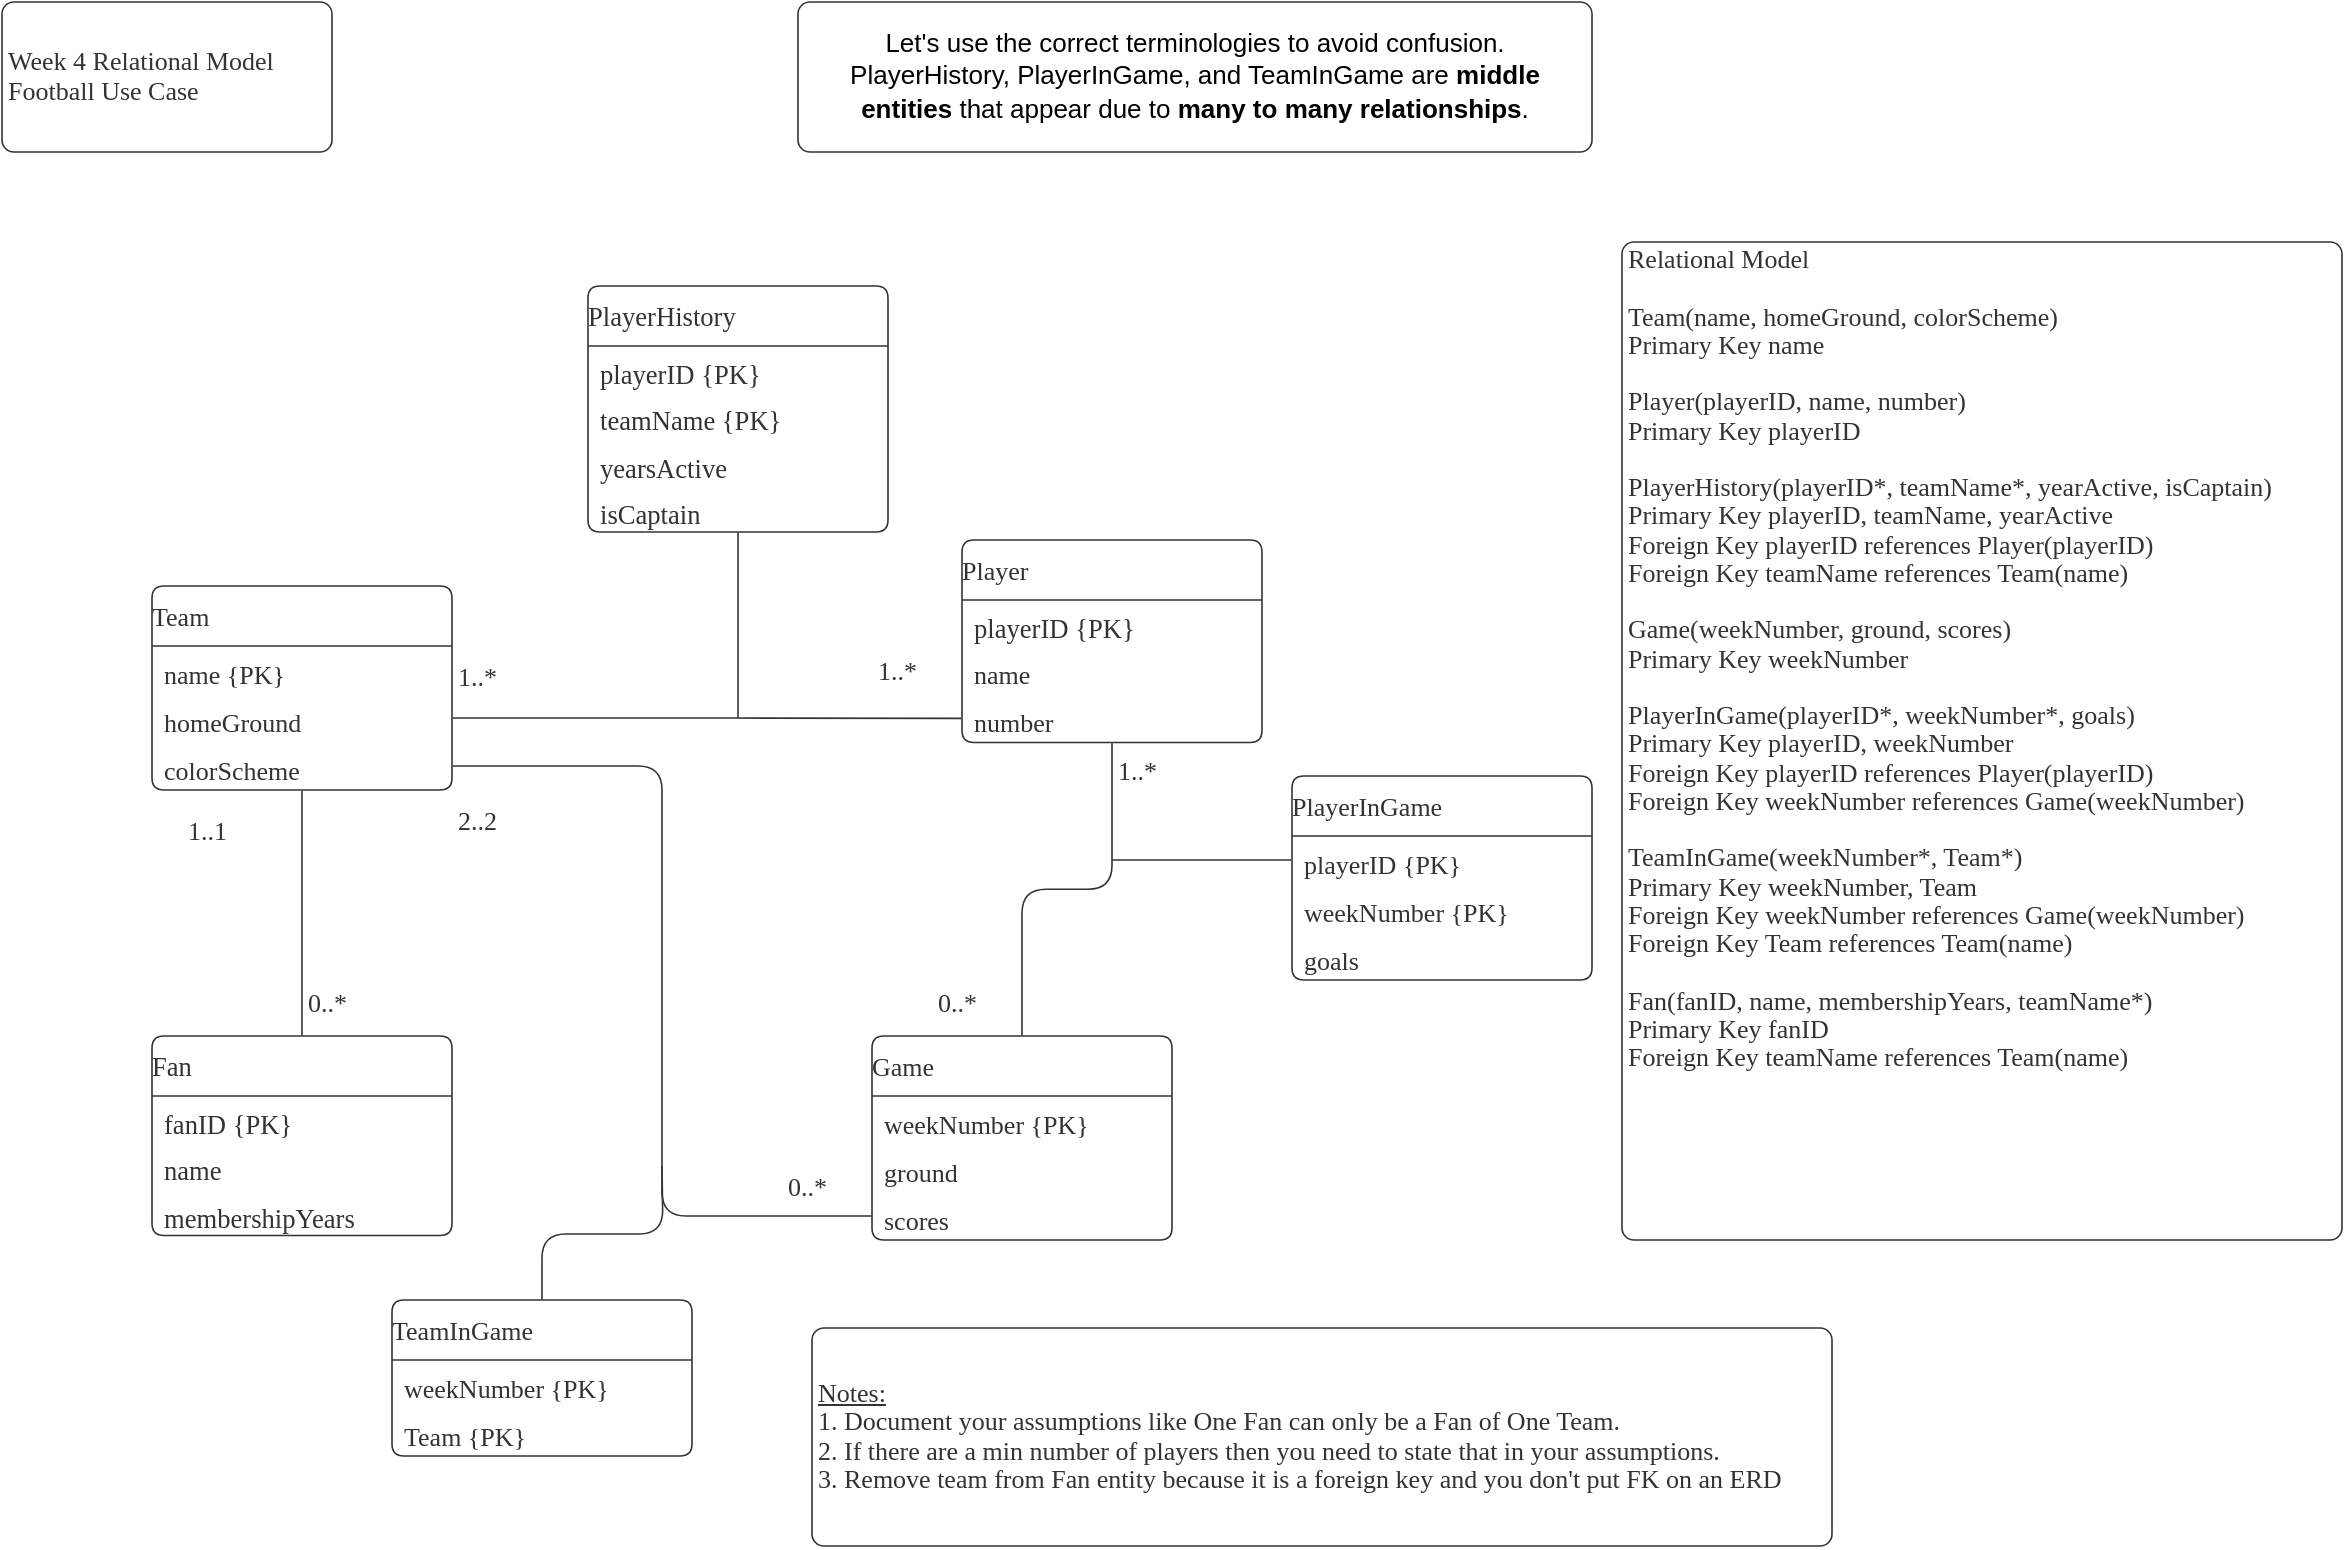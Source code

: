 <mxfile version="16.5.1" type="device" pages="3"><diagram id="UGlAFOySO_Pvi9tOspFJ" name="ERD_Wk4_FootballClub"><mxGraphModel dx="1342" dy="875" grid="1" gridSize="10" guides="1" tooltips="1" connect="1" arrows="1" fold="1" page="1" pageScale="1" pageWidth="1169" pageHeight="827" math="0" shadow="0"><root><mxCell id="0"/><mxCell id="1" parent="0"/><mxCell id="xuB6-ZRm-kqSHjOMQC4L-1" value="Team" style="html=1;overflow=block;blockSpacing=1;swimlane;childLayout=stackLayout;horizontal=1;horizontalStack=0;resizeParent=1;resizeParentMax=0;resizeLast=0;collapsible=0;fontStyle=0;marginBottom=0;swimlaneFillColor=#ffffff;startSize=30;whiteSpace=wrap;fontSize=13;fontFamily=Liberation Serif;fontColor=#333333;align=left;spacing=0;strokeColor=#333333;strokeOpacity=100;fillOpacity=100;rounded=1;absoluteArcSize=1;arcSize=12;strokeWidth=0.8;fillColor=#ffffff;" vertex="1" parent="1"><mxGeometry x="105" y="307" width="150" height="102" as="geometry"/></mxCell><mxCell id="xuB6-ZRm-kqSHjOMQC4L-2" value="name {PK}" style="part=1;resizeHeight=0;strokeColor=none;verticalAlign=top;spacingLeft=4;spacingRight=4;overflow=hidden;rotatable=0;points=[[0,0.5],[1,0.5]];portConstraint=eastwest;html=1;swimlaneFillColor=#ffffff;whiteSpace=wrap;fontSize=13;fontFamily=Liberation Serif;fontColor=#333333;align=left;fillColor=none;strokeOpacity=100;fillOpacity=100;" vertex="1" parent="xuB6-ZRm-kqSHjOMQC4L-1"><mxGeometry y="30" width="150" height="24" as="geometry"/></mxCell><mxCell id="xuB6-ZRm-kqSHjOMQC4L-3" value="homeGround" style="part=1;resizeHeight=0;strokeColor=none;verticalAlign=top;spacingLeft=4;spacingRight=4;overflow=hidden;rotatable=0;points=[[0,0.5],[1,0.5]];portConstraint=eastwest;html=1;swimlaneFillColor=#ffffff;whiteSpace=wrap;fontSize=13;fontFamily=Liberation Serif;fontColor=#333333;align=left;fillColor=none;strokeOpacity=100;fillOpacity=100;" vertex="1" parent="xuB6-ZRm-kqSHjOMQC4L-1"><mxGeometry y="54" width="150" height="24" as="geometry"/></mxCell><mxCell id="xuB6-ZRm-kqSHjOMQC4L-4" value="colorScheme" style="part=1;resizeHeight=0;strokeColor=none;verticalAlign=top;spacingLeft=4;spacingRight=4;overflow=hidden;rotatable=0;points=[[0,0.5],[1,0.5]];portConstraint=eastwest;html=1;swimlaneFillColor=#ffffff;whiteSpace=wrap;fontSize=13;fontFamily=Liberation Serif;fontColor=#333333;align=left;fillColor=none;strokeOpacity=100;fillOpacity=100;" vertex="1" parent="xuB6-ZRm-kqSHjOMQC4L-1"><mxGeometry y="78" width="150" height="24" as="geometry"/></mxCell><mxCell id="xuB6-ZRm-kqSHjOMQC4L-5" value="Player" style="html=1;overflow=block;blockSpacing=1;swimlane;childLayout=stackLayout;horizontal=1;horizontalStack=0;resizeParent=1;resizeParentMax=0;resizeLast=0;collapsible=0;fontStyle=0;marginBottom=0;swimlaneFillColor=#ffffff;startSize=30;whiteSpace=wrap;fontSize=13;fontFamily=Liberation Serif;fontColor=#333333;align=left;spacing=0;strokeColor=#333333;strokeOpacity=100;fillOpacity=100;rounded=1;absoluteArcSize=1;arcSize=12;strokeWidth=0.8;fillColor=#ffffff;" vertex="1" parent="1"><mxGeometry x="510" y="284" width="150" height="101.25" as="geometry"/></mxCell><mxCell id="xuB6-ZRm-kqSHjOMQC4L-6" value="playerID {PK}" style="part=1;resizeHeight=0;strokeColor=none;verticalAlign=top;spacingLeft=4;spacingRight=4;overflow=hidden;rotatable=0;points=[[0,0.5],[1,0.5]];portConstraint=eastwest;html=1;swimlaneFillColor=#ffffff;whiteSpace=wrap;fontSize=13.3;fontFamily=Liberation Serif;fontColor=#333333;align=left;fillColor=none;strokeOpacity=100;fillOpacity=100;" vertex="1" parent="xuB6-ZRm-kqSHjOMQC4L-5"><mxGeometry y="30" width="150" height="23.25" as="geometry"/></mxCell><mxCell id="xuB6-ZRm-kqSHjOMQC4L-7" value="name" style="part=1;resizeHeight=0;strokeColor=none;verticalAlign=top;spacingLeft=4;spacingRight=4;overflow=hidden;rotatable=0;points=[[0,0.5],[1,0.5]];portConstraint=eastwest;html=1;swimlaneFillColor=#ffffff;whiteSpace=wrap;fontSize=13;fontFamily=Liberation Serif;fontColor=#333333;align=left;fillColor=none;strokeOpacity=100;fillOpacity=100;" vertex="1" parent="xuB6-ZRm-kqSHjOMQC4L-5"><mxGeometry y="53.25" width="150" height="24" as="geometry"/></mxCell><mxCell id="xuB6-ZRm-kqSHjOMQC4L-8" value="number" style="part=1;resizeHeight=0;strokeColor=none;verticalAlign=top;spacingLeft=4;spacingRight=4;overflow=hidden;rotatable=0;points=[[0,0.5],[1,0.5]];portConstraint=eastwest;html=1;swimlaneFillColor=#ffffff;whiteSpace=wrap;fontSize=13;fontFamily=Liberation Serif;fontColor=#333333;align=left;fillColor=none;strokeOpacity=100;fillOpacity=100;" vertex="1" parent="xuB6-ZRm-kqSHjOMQC4L-5"><mxGeometry y="77.25" width="150" height="24" as="geometry"/></mxCell><mxCell id="xuB6-ZRm-kqSHjOMQC4L-9" value="Game" style="html=1;overflow=block;blockSpacing=1;swimlane;childLayout=stackLayout;horizontal=1;horizontalStack=0;resizeParent=1;resizeParentMax=0;resizeLast=0;collapsible=0;fontStyle=0;marginBottom=0;swimlaneFillColor=#ffffff;startSize=30;whiteSpace=wrap;fontSize=13;fontFamily=Liberation Serif;fontColor=#333333;align=left;spacing=0;strokeColor=#333333;strokeOpacity=100;fillOpacity=100;rounded=1;absoluteArcSize=1;arcSize=12;strokeWidth=0.8;fillColor=#ffffff;" vertex="1" parent="1"><mxGeometry x="465" y="532" width="150" height="102" as="geometry"/></mxCell><mxCell id="xuB6-ZRm-kqSHjOMQC4L-10" value="weekNumber {PK}" style="part=1;resizeHeight=0;strokeColor=none;verticalAlign=top;spacingLeft=4;spacingRight=4;overflow=hidden;rotatable=0;points=[[0,0.5],[1,0.5]];portConstraint=eastwest;html=1;swimlaneFillColor=#ffffff;whiteSpace=wrap;fontSize=13;fontFamily=Liberation Serif;fontColor=#333333;align=left;fillColor=none;strokeOpacity=100;fillOpacity=100;" vertex="1" parent="xuB6-ZRm-kqSHjOMQC4L-9"><mxGeometry y="30" width="150" height="24" as="geometry"/></mxCell><mxCell id="xuB6-ZRm-kqSHjOMQC4L-11" value="ground" style="part=1;resizeHeight=0;strokeColor=none;verticalAlign=top;spacingLeft=4;spacingRight=4;overflow=hidden;rotatable=0;points=[[0,0.5],[1,0.5]];portConstraint=eastwest;html=1;swimlaneFillColor=#ffffff;whiteSpace=wrap;fontSize=13;fontFamily=Liberation Serif;fontColor=#333333;align=left;fillColor=none;strokeOpacity=100;fillOpacity=100;" vertex="1" parent="xuB6-ZRm-kqSHjOMQC4L-9"><mxGeometry y="54" width="150" height="24" as="geometry"/></mxCell><mxCell id="xuB6-ZRm-kqSHjOMQC4L-12" value="scores" style="part=1;resizeHeight=0;strokeColor=none;verticalAlign=top;spacingLeft=4;spacingRight=4;overflow=hidden;rotatable=0;points=[[0,0.5],[1,0.5]];portConstraint=eastwest;html=1;swimlaneFillColor=#ffffff;whiteSpace=wrap;fontSize=13;fontFamily=Liberation Serif;fontColor=#333333;align=left;fillColor=none;strokeOpacity=100;fillOpacity=100;" vertex="1" parent="xuB6-ZRm-kqSHjOMQC4L-9"><mxGeometry y="78" width="150" height="24" as="geometry"/></mxCell><mxCell id="xuB6-ZRm-kqSHjOMQC4L-13" value="Fan" style="html=1;overflow=block;blockSpacing=1;swimlane;childLayout=stackLayout;horizontal=1;horizontalStack=0;resizeParent=1;resizeParentMax=0;resizeLast=0;collapsible=0;fontStyle=0;marginBottom=0;swimlaneFillColor=#ffffff;startSize=30;whiteSpace=wrap;fontSize=13.3;fontFamily=Liberation Serif;fontColor=#333333;align=left;spacing=0;strokeColor=#333333;strokeOpacity=100;fillOpacity=100;rounded=1;absoluteArcSize=1;arcSize=12;strokeWidth=0.8;fillColor=#ffffff;" vertex="1" parent="1"><mxGeometry x="105" y="532" width="150" height="99.75" as="geometry"/></mxCell><mxCell id="xuB6-ZRm-kqSHjOMQC4L-14" value="fanID {PK}" style="part=1;resizeHeight=0;strokeColor=none;verticalAlign=top;spacingLeft=4;spacingRight=4;overflow=hidden;rotatable=0;points=[[0,0.5],[1,0.5]];portConstraint=eastwest;html=1;swimlaneFillColor=#ffffff;whiteSpace=wrap;fontSize=13.3;fontFamily=Liberation Serif;fontColor=#333333;align=left;fillColor=none;strokeOpacity=100;fillOpacity=100;" vertex="1" parent="xuB6-ZRm-kqSHjOMQC4L-13"><mxGeometry y="30" width="150" height="23.25" as="geometry"/></mxCell><mxCell id="xuB6-ZRm-kqSHjOMQC4L-15" value="name" style="part=1;resizeHeight=0;strokeColor=none;verticalAlign=top;spacingLeft=4;spacingRight=4;overflow=hidden;rotatable=0;points=[[0,0.5],[1,0.5]];portConstraint=eastwest;html=1;swimlaneFillColor=#ffffff;whiteSpace=wrap;fontSize=13.3;fontFamily=Liberation Serif;fontColor=#333333;align=left;fillColor=none;strokeOpacity=100;fillOpacity=100;" vertex="1" parent="xuB6-ZRm-kqSHjOMQC4L-13"><mxGeometry y="53.25" width="150" height="23.25" as="geometry"/></mxCell><mxCell id="xuB6-ZRm-kqSHjOMQC4L-16" value="membershipYears" style="part=1;resizeHeight=0;strokeColor=none;verticalAlign=top;spacingLeft=4;spacingRight=4;overflow=hidden;rotatable=0;points=[[0,0.5],[1,0.5]];portConstraint=eastwest;html=1;swimlaneFillColor=#ffffff;whiteSpace=wrap;fontSize=13.3;fontFamily=Liberation Serif;fontColor=#333333;align=left;fillColor=none;strokeOpacity=100;fillOpacity=100;" vertex="1" parent="xuB6-ZRm-kqSHjOMQC4L-13"><mxGeometry y="76.5" width="150" height="23.25" as="geometry"/></mxCell><UserObject label="1..1" lucidchartObjectId="8wEwz1EXWOWx" id="xuB6-ZRm-kqSHjOMQC4L-17"><mxCell style="html=1;overflow=block;blockSpacing=1;whiteSpace=wrap;fontSize=13;fontFamily=Liberation Serif;fontColor=#333333;align=left;spacing=3.8;strokeOpacity=0;fillOpacity=0;rounded=1;absoluteArcSize=1;arcSize=12;fillColor=#ffffff;strokeWidth=0.8;" vertex="1" parent="1"><mxGeometry x="120" y="414" width="45" height="30" as="geometry"/></mxCell></UserObject><UserObject label="0..*" lucidchartObjectId="pxEwTIw4aklz" id="xuB6-ZRm-kqSHjOMQC4L-18"><mxCell style="html=1;overflow=block;blockSpacing=1;whiteSpace=wrap;fontSize=13;fontFamily=Liberation Serif;fontColor=#333333;align=left;spacing=3.8;strokeOpacity=0;fillOpacity=0;rounded=1;absoluteArcSize=1;arcSize=12;fillColor=#ffffff;strokeWidth=0.8;" vertex="1" parent="1"><mxGeometry x="180" y="500" width="45" height="30" as="geometry"/></mxCell></UserObject><UserObject label="" lucidchartObjectId="hzEwgamJd.57" id="xuB6-ZRm-kqSHjOMQC4L-19"><mxCell style="html=1;jettySize=18;whiteSpace=wrap;fontSize=13;strokeColor=#333333;strokeOpacity=100;strokeWidth=0.8;rounded=1;arcSize=24;edgeStyle=orthogonalEdgeStyle;startArrow=none;endArrow=none;exitX=0.5;exitY=1.004;exitPerimeter=0;entryX=0.5;entryY=-0.004;entryPerimeter=0;" edge="1" parent="1" source="xuB6-ZRm-kqSHjOMQC4L-1" target="xuB6-ZRm-kqSHjOMQC4L-13"><mxGeometry width="100" height="100" relative="1" as="geometry"><Array as="points"/></mxGeometry></mxCell></UserObject><UserObject label="" lucidchartObjectId="8IEwe3-25qf3" id="xuB6-ZRm-kqSHjOMQC4L-20"><mxCell style="html=1;jettySize=18;whiteSpace=wrap;fontSize=13;strokeColor=#333333;strokeOpacity=100;strokeWidth=0.8;rounded=1;arcSize=24;edgeStyle=orthogonalEdgeStyle;startArrow=none;endArrow=none;exitX=1.003;exitY=0.647;exitPerimeter=0;entryX=-0.002;entryY=0.881;entryPerimeter=0;" edge="1" parent="1" source="xuB6-ZRm-kqSHjOMQC4L-1" target="xuB6-ZRm-kqSHjOMQC4L-5"><mxGeometry width="100" height="100" relative="1" as="geometry"><Array as="points"/></mxGeometry></mxCell></UserObject><UserObject label="1..*" lucidchartObjectId="WJEwHHqXibGQ" id="xuB6-ZRm-kqSHjOMQC4L-21"><mxCell style="html=1;overflow=block;blockSpacing=1;whiteSpace=wrap;fontSize=13;fontFamily=Liberation Serif;fontColor=#333333;align=left;spacing=3.8;strokeOpacity=0;fillOpacity=0;rounded=1;absoluteArcSize=1;arcSize=12;fillColor=#ffffff;strokeWidth=0.8;" vertex="1" parent="1"><mxGeometry x="255" y="337" width="45" height="30" as="geometry"/></mxCell></UserObject><UserObject label="1..*" lucidchartObjectId="fKEwcpzaw26k" id="xuB6-ZRm-kqSHjOMQC4L-22"><mxCell style="html=1;overflow=block;blockSpacing=1;whiteSpace=wrap;fontSize=13;fontFamily=Liberation Serif;fontColor=#333333;align=left;spacing=3.8;strokeOpacity=0;fillOpacity=0;rounded=1;absoluteArcSize=1;arcSize=12;fillColor=#ffffff;strokeWidth=0.8;" vertex="1" parent="1"><mxGeometry x="465" y="334" width="45" height="30" as="geometry"/></mxCell></UserObject><mxCell id="xuB6-ZRm-kqSHjOMQC4L-23" value="PlayerHistory" style="html=1;overflow=block;blockSpacing=1;swimlane;childLayout=stackLayout;horizontal=1;horizontalStack=0;resizeParent=1;resizeParentMax=0;resizeLast=0;collapsible=0;fontStyle=0;marginBottom=0;swimlaneFillColor=#ffffff;startSize=30;whiteSpace=wrap;fontSize=13.3;fontFamily=Liberation Serif;fontColor=#333333;align=left;spacing=0;strokeColor=#333333;strokeOpacity=100;fillOpacity=100;rounded=1;absoluteArcSize=1;arcSize=12;strokeWidth=0.8;fillColor=#ffffff;" vertex="1" parent="1"><mxGeometry x="323" y="157" width="150" height="123" as="geometry"/></mxCell><mxCell id="xuB6-ZRm-kqSHjOMQC4L-24" value="playerID {PK}" style="part=1;resizeHeight=0;strokeColor=none;verticalAlign=top;spacingLeft=4;spacingRight=4;overflow=hidden;rotatable=0;points=[[0,0.5],[1,0.5]];portConstraint=eastwest;html=1;swimlaneFillColor=#ffffff;whiteSpace=wrap;fontSize=13.3;fontFamily=Liberation Serif;fontColor=#333333;align=left;fillColor=none;strokeOpacity=100;fillOpacity=100;" vertex="1" parent="xuB6-ZRm-kqSHjOMQC4L-23"><mxGeometry y="30" width="150" height="23.25" as="geometry"/></mxCell><mxCell id="xuB6-ZRm-kqSHjOMQC4L-25" value="teamName {PK}" style="part=1;resizeHeight=0;strokeColor=none;verticalAlign=top;spacingLeft=4;spacingRight=4;overflow=hidden;rotatable=0;points=[[0,0.5],[1,0.5]];portConstraint=eastwest;html=1;swimlaneFillColor=#ffffff;whiteSpace=wrap;fontSize=13.3;fontFamily=Liberation Serif;fontColor=#333333;align=left;fillColor=none;strokeOpacity=100;fillOpacity=100;" vertex="1" parent="xuB6-ZRm-kqSHjOMQC4L-23"><mxGeometry y="53.25" width="150" height="23.25" as="geometry"/></mxCell><mxCell id="xuB6-ZRm-kqSHjOMQC4L-26" value="yearsActive" style="part=1;resizeHeight=0;strokeColor=none;verticalAlign=top;spacingLeft=4;spacingRight=4;overflow=hidden;rotatable=0;points=[[0,0.5],[1,0.5]];portConstraint=eastwest;html=1;swimlaneFillColor=#ffffff;whiteSpace=wrap;fontSize=13.3;fontFamily=Liberation Serif;fontColor=#333333;align=left;fillColor=none;strokeOpacity=100;fillOpacity=100;" vertex="1" parent="xuB6-ZRm-kqSHjOMQC4L-23"><mxGeometry y="76.5" width="150" height="23.25" as="geometry"/></mxCell><mxCell id="xuB6-ZRm-kqSHjOMQC4L-27" value="isCaptain" style="part=1;resizeHeight=0;strokeColor=none;verticalAlign=top;spacingLeft=4;spacingRight=4;overflow=hidden;rotatable=0;points=[[0,0.5],[1,0.5]];portConstraint=eastwest;html=1;swimlaneFillColor=#ffffff;whiteSpace=wrap;fontSize=13.3;fontFamily=Liberation Serif;fontColor=#333333;align=left;fillColor=none;strokeOpacity=100;fillOpacity=100;" vertex="1" parent="xuB6-ZRm-kqSHjOMQC4L-23"><mxGeometry y="99.75" width="150" height="23.25" as="geometry"/></mxCell><UserObject label="" lucidchartObjectId="wLEwFqoN0py6" id="xuB6-ZRm-kqSHjOMQC4L-28"><mxCell style="html=1;jettySize=18;whiteSpace=wrap;fontSize=13;strokeColor=#333333;strokeOpacity=100;strokeWidth=0.8;rounded=1;arcSize=24;edgeStyle=orthogonalEdgeStyle;startArrow=none;endArrow=none;exitX=0.5;exitY=1.003;exitPerimeter=0;" edge="1" parent="1" source="xuB6-ZRm-kqSHjOMQC4L-23"><mxGeometry width="100" height="100" relative="1" as="geometry"><Array as="points"/><mxPoint x="398" y="373" as="targetPoint"/></mxGeometry></mxCell></UserObject><UserObject label="" lucidchartObjectId="yREwBOhOmcc4" id="xuB6-ZRm-kqSHjOMQC4L-29"><mxCell style="html=1;jettySize=18;whiteSpace=wrap;fontSize=13;strokeColor=#333333;strokeOpacity=100;strokeWidth=0.8;rounded=1;arcSize=24;edgeStyle=orthogonalEdgeStyle;startArrow=none;endArrow=none;exitX=0.5;exitY=1.004;exitPerimeter=0;entryX=0.5;entryY=-0.004;entryPerimeter=0;" edge="1" parent="1" source="xuB6-ZRm-kqSHjOMQC4L-5" target="xuB6-ZRm-kqSHjOMQC4L-9"><mxGeometry width="100" height="100" relative="1" as="geometry"><Array as="points"/></mxGeometry></mxCell></UserObject><UserObject label="" lucidchartObjectId="CREwMZmsKY7-" id="xuB6-ZRm-kqSHjOMQC4L-30"><mxCell style="html=1;jettySize=18;whiteSpace=wrap;fontSize=13;strokeColor=#333333;strokeOpacity=100;strokeWidth=0.8;rounded=1;arcSize=24;edgeStyle=orthogonalEdgeStyle;startArrow=none;endArrow=none;exitX=-0.002;exitY=0.882;exitPerimeter=0;entryX=1.003;entryY=0.882;entryPerimeter=0;" edge="1" parent="1" source="xuB6-ZRm-kqSHjOMQC4L-9" target="xuB6-ZRm-kqSHjOMQC4L-1"><mxGeometry width="100" height="100" relative="1" as="geometry"><Array as="points"/></mxGeometry></mxCell></UserObject><UserObject label="2..2" lucidchartObjectId="bSEweaqIbMeM" id="xuB6-ZRm-kqSHjOMQC4L-31"><mxCell style="html=1;overflow=block;blockSpacing=1;whiteSpace=wrap;fontSize=13;fontFamily=Liberation Serif;fontColor=#333333;align=left;spacing=3.8;strokeOpacity=0;fillOpacity=0;rounded=1;absoluteArcSize=1;arcSize=12;fillColor=#ffffff;strokeWidth=0.8;" vertex="1" parent="1"><mxGeometry x="255" y="409" width="45" height="30" as="geometry"/></mxCell></UserObject><UserObject label="0..*" lucidchartObjectId="fSEw0iW4Yca1" id="xuB6-ZRm-kqSHjOMQC4L-32"><mxCell style="html=1;overflow=block;blockSpacing=1;whiteSpace=wrap;fontSize=13;fontFamily=Liberation Serif;fontColor=#333333;align=left;spacing=3.8;strokeOpacity=0;fillOpacity=0;rounded=1;absoluteArcSize=1;arcSize=12;fillColor=#ffffff;strokeWidth=0.8;" vertex="1" parent="1"><mxGeometry x="420" y="592" width="45" height="30" as="geometry"/></mxCell></UserObject><UserObject label="1..*" lucidchartObjectId="jSEw3y7.LAjS" id="xuB6-ZRm-kqSHjOMQC4L-33"><mxCell style="html=1;overflow=block;blockSpacing=1;whiteSpace=wrap;fontSize=13;fontFamily=Liberation Serif;fontColor=#333333;align=left;spacing=3.8;strokeOpacity=0;fillOpacity=0;rounded=1;absoluteArcSize=1;arcSize=12;fillColor=#ffffff;strokeWidth=0.8;" vertex="1" parent="1"><mxGeometry x="585" y="384" width="45" height="30" as="geometry"/></mxCell></UserObject><UserObject label="0..*" lucidchartObjectId="nSEwR.M7TWGm" id="xuB6-ZRm-kqSHjOMQC4L-34"><mxCell style="html=1;overflow=block;blockSpacing=1;whiteSpace=wrap;fontSize=13;fontFamily=Liberation Serif;fontColor=#333333;align=left;spacing=3.8;strokeOpacity=0;fillOpacity=0;rounded=1;absoluteArcSize=1;arcSize=12;fillColor=#ffffff;strokeWidth=0.8;" vertex="1" parent="1"><mxGeometry x="495" y="500" width="45" height="30" as="geometry"/></mxCell></UserObject><mxCell id="xuB6-ZRm-kqSHjOMQC4L-35" value="PlayerInGame" style="html=1;overflow=block;blockSpacing=1;swimlane;childLayout=stackLayout;horizontal=1;horizontalStack=0;resizeParent=1;resizeParentMax=0;resizeLast=0;collapsible=0;fontStyle=0;marginBottom=0;swimlaneFillColor=#ffffff;startSize=30;whiteSpace=wrap;fontSize=13;fontFamily=Liberation Serif;fontColor=#333333;align=left;spacing=0;strokeColor=#333333;strokeOpacity=100;fillOpacity=100;rounded=1;absoluteArcSize=1;arcSize=12;strokeWidth=0.8;fillColor=#ffffff;" vertex="1" parent="1"><mxGeometry x="675" y="402" width="150" height="102" as="geometry"/></mxCell><mxCell id="xuB6-ZRm-kqSHjOMQC4L-36" value="playerID {PK}" style="part=1;resizeHeight=0;strokeColor=none;verticalAlign=top;spacingLeft=4;spacingRight=4;overflow=hidden;rotatable=0;points=[[0,0.5],[1,0.5]];portConstraint=eastwest;html=1;swimlaneFillColor=#ffffff;whiteSpace=wrap;fontSize=13;fontFamily=Liberation Serif;fontColor=#333333;align=left;fillColor=none;strokeOpacity=100;fillOpacity=100;" vertex="1" parent="xuB6-ZRm-kqSHjOMQC4L-35"><mxGeometry y="30" width="150" height="24" as="geometry"/></mxCell><mxCell id="xuB6-ZRm-kqSHjOMQC4L-37" value="weekNumber {PK}" style="part=1;resizeHeight=0;strokeColor=none;verticalAlign=top;spacingLeft=4;spacingRight=4;overflow=hidden;rotatable=0;points=[[0,0.5],[1,0.5]];portConstraint=eastwest;html=1;swimlaneFillColor=#ffffff;whiteSpace=wrap;fontSize=13;fontFamily=Liberation Serif;fontColor=#333333;align=left;fillColor=none;strokeOpacity=100;fillOpacity=100;" vertex="1" parent="xuB6-ZRm-kqSHjOMQC4L-35"><mxGeometry y="54" width="150" height="24" as="geometry"/></mxCell><mxCell id="xuB6-ZRm-kqSHjOMQC4L-38" value="goals" style="part=1;resizeHeight=0;strokeColor=none;verticalAlign=top;spacingLeft=4;spacingRight=4;overflow=hidden;rotatable=0;points=[[0,0.5],[1,0.5]];portConstraint=eastwest;html=1;swimlaneFillColor=#ffffff;whiteSpace=wrap;fontSize=13;fontFamily=Liberation Serif;fontColor=#333333;align=left;fillColor=none;strokeOpacity=100;fillOpacity=100;" vertex="1" parent="xuB6-ZRm-kqSHjOMQC4L-35"><mxGeometry y="78" width="150" height="24" as="geometry"/></mxCell><UserObject label="" lucidchartObjectId="PVEwmblhUMUM" id="xuB6-ZRm-kqSHjOMQC4L-39"><mxCell style="html=1;jettySize=18;whiteSpace=wrap;fontSize=13;strokeColor=#333333;strokeOpacity=100;strokeWidth=0.8;rounded=1;arcSize=24;edgeStyle=orthogonalEdgeStyle;startArrow=none;endArrow=none;exitX=-0.003;exitY=0.412;exitPerimeter=0;" edge="1" parent="1" source="xuB6-ZRm-kqSHjOMQC4L-35"><mxGeometry width="100" height="100" relative="1" as="geometry"><Array as="points"/><mxPoint x="585" y="444" as="targetPoint"/></mxGeometry></mxCell></UserObject><mxCell id="xuB6-ZRm-kqSHjOMQC4L-40" value="TeamInGame" style="html=1;overflow=block;blockSpacing=1;swimlane;childLayout=stackLayout;horizontal=1;horizontalStack=0;resizeParent=1;resizeParentMax=0;resizeLast=0;collapsible=0;fontStyle=0;marginBottom=0;swimlaneFillColor=#ffffff;startSize=30;whiteSpace=wrap;fontSize=13;fontFamily=Liberation Serif;fontColor=#333333;align=left;spacing=0;strokeColor=#333333;strokeOpacity=100;fillOpacity=100;rounded=1;absoluteArcSize=1;arcSize=12;strokeWidth=0.8;fillColor=#ffffff;" vertex="1" parent="1"><mxGeometry x="225" y="664" width="150" height="78" as="geometry"/></mxCell><mxCell id="xuB6-ZRm-kqSHjOMQC4L-41" value="weekNumber {PK}" style="part=1;resizeHeight=0;strokeColor=none;verticalAlign=top;spacingLeft=4;spacingRight=4;overflow=hidden;rotatable=0;points=[[0,0.5],[1,0.5]];portConstraint=eastwest;html=1;swimlaneFillColor=#ffffff;whiteSpace=wrap;fontSize=13;fontFamily=Liberation Serif;fontColor=#333333;align=left;fillColor=none;strokeOpacity=100;fillOpacity=100;" vertex="1" parent="xuB6-ZRm-kqSHjOMQC4L-40"><mxGeometry y="30" width="150" height="24" as="geometry"/></mxCell><mxCell id="xuB6-ZRm-kqSHjOMQC4L-42" value="Team {PK}" style="part=1;resizeHeight=0;strokeColor=none;verticalAlign=top;spacingLeft=4;spacingRight=4;overflow=hidden;rotatable=0;points=[[0,0.5],[1,0.5]];portConstraint=eastwest;html=1;swimlaneFillColor=#ffffff;whiteSpace=wrap;fontSize=13;fontFamily=Liberation Serif;fontColor=#333333;align=left;fillColor=none;strokeOpacity=100;fillOpacity=100;" vertex="1" parent="xuB6-ZRm-kqSHjOMQC4L-40"><mxGeometry y="54" width="150" height="24" as="geometry"/></mxCell><UserObject label="" lucidchartObjectId="RWEwUQ8jCCFK" id="xuB6-ZRm-kqSHjOMQC4L-43"><mxCell style="html=1;jettySize=18;whiteSpace=wrap;fontSize=13;strokeColor=#333333;strokeOpacity=100;strokeWidth=0.8;rounded=1;arcSize=24;edgeStyle=orthogonalEdgeStyle;startArrow=none;endArrow=none;entryX=0.5;entryY=-0.005;entryPerimeter=0;" edge="1" parent="1" target="xuB6-ZRm-kqSHjOMQC4L-40"><mxGeometry width="100" height="100" relative="1" as="geometry"><Array as="points"/><mxPoint x="360" y="597" as="sourcePoint"/></mxGeometry></mxCell></UserObject><UserObject label="&lt;div style=&quot;display: flex; justify-content: flex-start; text-align: left; align-items: baseline; font-size: 0; line-height: 1.25;margin-top: -2px;&quot;&gt;&lt;span&gt;&lt;span style=&quot;font-size:13px;color:#333333;font-family: Liberation Serif;&quot;&gt;Week 4 Relational Model&#10;&lt;/span&gt;&lt;/span&gt;&lt;/div&gt;&lt;div style=&quot;display: flex; justify-content: flex-start; text-align: left; align-items: baseline; font-size: 0; line-height: 1.25;margin-top: -2px;&quot;&gt;&lt;span&gt;&lt;span style=&quot;font-size:13px;color:#333333;font-family: Liberation Serif;&quot;&gt;Football Use Case&lt;/span&gt;&lt;/span&gt;&lt;/div&gt;" lucidchartObjectId=".qZwEB_M1Bxw" id="xuB6-ZRm-kqSHjOMQC4L-44"><mxCell style="html=1;overflow=block;blockSpacing=1;whiteSpace=wrap;fontSize=13;fontFamily=Liberation Serif;spacing=3.8;strokeColor=#333333;strokeOpacity=100;fillOpacity=100;rounded=1;absoluteArcSize=1;arcSize=12;fillColor=#ffffff;strokeWidth=0.8;" vertex="1" parent="1"><mxGeometry x="30" y="15" width="165" height="75" as="geometry"/></mxCell></UserObject><UserObject label="&lt;div style=&quot;display: flex; justify-content: flex-start; text-align: left; align-items: baseline; font-size: 0; line-height: 1.25;margin-top: -2px;&quot;&gt;&lt;span&gt;&lt;span style=&quot;font-size:13px;color:#333333;font-family: Liberation Serif;text-decoration: underline;&quot;&gt;Notes:&#10;&lt;/span&gt;&lt;/span&gt;&lt;/div&gt;&lt;div style=&quot;display: flex; justify-content: flex-start; text-align: left; align-items: baseline; font-size: 0; line-height: 1.25;margin-top: -2px;&quot;&gt;&lt;span&gt;&lt;span style=&quot;font-size:13px;color:#333333;font-family: Liberation Serif;&quot;&gt;&lt;span style=&quot;font-size:13px;color:#333333;font-family: Liberation Serif;&quot;&gt;1. Document your assumptions like One Fan can only be a Fan of One Team.&#10;&lt;/span&gt;&lt;/span&gt;&lt;/span&gt;&lt;/div&gt;&lt;div style=&quot;display: flex; justify-content: flex-start; text-align: left; align-items: baseline; font-size: 0; line-height: 1.25;margin-top: -2px;&quot;&gt;&lt;span&gt;&lt;span style=&quot;font-size:13px;color:#333333;font-family: Liberation Serif;&quot;&gt;2. If there are a min number of players then you need to state that in your assumptions.&#10;&lt;/span&gt;&lt;/span&gt;&lt;/div&gt;&lt;div style=&quot;display: flex; justify-content: flex-start; text-align: left; align-items: baseline; font-size: 0; line-height: 1.25;margin-top: -2px;&quot;&gt;&lt;span&gt;&lt;span style=&quot;font-size:13px;color:#333333;font-family: Liberation Serif;&quot;&gt;3. Remove team from Fan entity because it is a foreign key and you don't put FK on an ERD&lt;/span&gt;&lt;/span&gt;&lt;/div&gt;" lucidchartObjectId="ZsZw5TwaA6fi" id="xuB6-ZRm-kqSHjOMQC4L-45"><mxCell style="html=1;overflow=block;blockSpacing=1;whiteSpace=wrap;fontSize=13;fontFamily=Liberation Serif;spacing=3.8;verticalAlign=middle;strokeColor=#333333;strokeOpacity=100;fillOpacity=100;rounded=1;absoluteArcSize=1;arcSize=12;fillColor=#ffffff;strokeWidth=0.8;" vertex="1" parent="1"><mxGeometry x="435" y="678" width="510" height="109" as="geometry"/></mxCell></UserObject><UserObject label="&lt;div style=&quot;display: flex; justify-content: flex-start; text-align: left; align-items: baseline; font-size: 0; line-height: 1.25;margin-top: -2px;&quot;&gt;&lt;span&gt;&lt;span style=&quot;font-size:13px;color:#333333;font-family: Liberation Serif;&quot;&gt;Relational Model&#10;&lt;/span&gt;&lt;/span&gt;&lt;/div&gt;&lt;div style=&quot;display: flex; justify-content: flex-start; text-align: left; align-items: baseline; font-size: 0; line-height: 1.25;margin-top: -2px;&quot;&gt;&lt;span&gt;&lt;span style=&quot;font-size:13px;color:#333333;font-family: Liberation Serif;&quot;&gt;&#10;&lt;/span&gt;&lt;/span&gt;&lt;/div&gt;&lt;div style=&quot;display: flex; justify-content: flex-start; text-align: left; align-items: baseline; font-size: 0; line-height: 1.25;margin-top: -2px;&quot;&gt;&lt;span&gt;&lt;span style=&quot;font-size:13px;color:#333333;font-family: Liberation Serif;&quot;&gt;Team(name, homeGround, colorScheme)&#10;&lt;/span&gt;&lt;/span&gt;&lt;/div&gt;&lt;div style=&quot;display: flex; justify-content: flex-start; text-align: left; align-items: baseline; font-size: 0; line-height: 1.25;margin-top: -2px;&quot;&gt;&lt;span&gt;&lt;span style=&quot;font-size:13px;color:#333333;font-family: Liberation Serif;&quot;&gt;Primary Key name&#10;&lt;/span&gt;&lt;/span&gt;&lt;/div&gt;&lt;div style=&quot;display: flex; justify-content: flex-start; text-align: left; align-items: baseline; font-size: 0; line-height: 1.25;margin-top: -2px;&quot;&gt;&lt;span&gt;&lt;span style=&quot;font-size:13px;color:#333333;font-family: Liberation Serif;&quot;&gt;&#10;&lt;/span&gt;&lt;/span&gt;&lt;/div&gt;&lt;div style=&quot;display: flex; justify-content: flex-start; text-align: left; align-items: baseline; font-size: 0; line-height: 1.25;margin-top: -2px;&quot;&gt;&lt;span&gt;&lt;span style=&quot;font-size:13px;color:#333333;font-family: Liberation Serif;&quot;&gt;Player(playerID, name, number)&#10;&lt;/span&gt;&lt;/span&gt;&lt;/div&gt;&lt;div style=&quot;display: flex; justify-content: flex-start; text-align: left; align-items: baseline; font-size: 0; line-height: 1.25;margin-top: -2px;&quot;&gt;&lt;span&gt;&lt;span style=&quot;font-size:13px;color:#333333;font-family: Liberation Serif;&quot;&gt;Primary Key playerID&#10;&lt;/span&gt;&lt;/span&gt;&lt;/div&gt;&lt;div style=&quot;display: flex; justify-content: flex-start; text-align: left; align-items: baseline; font-size: 0; line-height: 1.25;margin-top: -2px;&quot;&gt;&lt;span&gt;&lt;span style=&quot;font-size:13px;color:#333333;font-family: Liberation Serif;&quot;&gt;&#10;&lt;/span&gt;&lt;/span&gt;&lt;/div&gt;&lt;div style=&quot;display: flex; justify-content: flex-start; text-align: left; align-items: baseline; font-size: 0; line-height: 1.25;margin-top: -2px;&quot;&gt;&lt;span&gt;&lt;span style=&quot;font-size:13px;color:#333333;font-family: Liberation Serif;&quot;&gt;PlayerHistory(playerID*, teamName*, yearActive, isCaptain)&#10;&lt;/span&gt;&lt;/span&gt;&lt;/div&gt;&lt;div style=&quot;display: flex; justify-content: flex-start; text-align: left; align-items: baseline; font-size: 0; line-height: 1.25;margin-top: -2px;&quot;&gt;&lt;span&gt;&lt;span style=&quot;font-size:13px;color:#333333;font-family: Liberation Serif;&quot;&gt;Primary Key playerID, teamName, yearActive&#10;&lt;/span&gt;&lt;/span&gt;&lt;/div&gt;&lt;div style=&quot;display: flex; justify-content: flex-start; text-align: left; align-items: baseline; font-size: 0; line-height: 1.25;margin-top: -2px;&quot;&gt;&lt;span&gt;&lt;span style=&quot;font-size:13px;color:#333333;font-family: Liberation Serif;&quot;&gt;Foreign Key playerID references Player(playerID)&#10;&lt;/span&gt;&lt;/span&gt;&lt;/div&gt;&lt;div style=&quot;display: flex; justify-content: flex-start; text-align: left; align-items: baseline; font-size: 0; line-height: 1.25;margin-top: -2px;&quot;&gt;&lt;span&gt;&lt;span style=&quot;font-size:13px;color:#333333;font-family: Liberation Serif;&quot;&gt;Foreign Key teamName references Team(name)&#10;&lt;/span&gt;&lt;/span&gt;&lt;/div&gt;&lt;div style=&quot;display: flex; justify-content: flex-start; text-align: left; align-items: baseline; font-size: 0; line-height: 1.25;margin-top: -2px;&quot;&gt;&lt;span&gt;&lt;span style=&quot;font-size:13px;color:#333333;font-family: Liberation Serif;&quot;&gt;&#10;&lt;/span&gt;&lt;/span&gt;&lt;/div&gt;&lt;div style=&quot;display: flex; justify-content: flex-start; text-align: left; align-items: baseline; font-size: 0; line-height: 1.25;margin-top: -2px;&quot;&gt;&lt;span&gt;&lt;span style=&quot;font-size:13px;color:#333333;font-family: Liberation Serif;&quot;&gt;Game(weekNumber, ground, scores)&#10;&lt;/span&gt;&lt;/span&gt;&lt;/div&gt;&lt;div style=&quot;display: flex; justify-content: flex-start; text-align: left; align-items: baseline; font-size: 0; line-height: 1.25;margin-top: -2px;&quot;&gt;&lt;span&gt;&lt;span style=&quot;font-size:13px;color:#333333;font-family: Liberation Serif;&quot;&gt;Primary Key weekNumber&#10;&lt;/span&gt;&lt;/span&gt;&lt;/div&gt;&lt;div style=&quot;display: flex; justify-content: flex-start; text-align: left; align-items: baseline; font-size: 0; line-height: 1.25;margin-top: -2px;&quot;&gt;&lt;span&gt;&lt;span style=&quot;font-size:13px;color:#333333;font-family: Liberation Serif;&quot;&gt;&#10;&lt;/span&gt;&lt;/span&gt;&lt;/div&gt;&lt;div style=&quot;display: flex; justify-content: flex-start; text-align: left; align-items: baseline; font-size: 0; line-height: 1.25;margin-top: -2px;&quot;&gt;&lt;span&gt;&lt;span style=&quot;font-size:13px;color:#333333;font-family: Liberation Serif;&quot;&gt;PlayerInGame(playerID*, weekNumber*, goals)&#10;&lt;/span&gt;&lt;/span&gt;&lt;/div&gt;&lt;div style=&quot;display: flex; justify-content: flex-start; text-align: left; align-items: baseline; font-size: 0; line-height: 1.25;margin-top: -2px;&quot;&gt;&lt;span&gt;&lt;span style=&quot;font-size:13px;color:#333333;font-family: Liberation Serif;&quot;&gt;Primary Key playerID, weekNumber&#10;&lt;/span&gt;&lt;/span&gt;&lt;/div&gt;&lt;div style=&quot;display: flex; justify-content: flex-start; text-align: left; align-items: baseline; font-size: 0; line-height: 1.25;margin-top: -2px;&quot;&gt;&lt;span&gt;&lt;span style=&quot;font-size:13px;color:#333333;font-family: Liberation Serif;&quot;&gt;Foreign Key playerID references Player(playerID)&#10;&lt;/span&gt;&lt;/span&gt;&lt;/div&gt;&lt;div style=&quot;display: flex; justify-content: flex-start; text-align: left; align-items: baseline; font-size: 0; line-height: 1.25;margin-top: -2px;&quot;&gt;&lt;span&gt;&lt;span style=&quot;font-size:13px;color:#333333;font-family: Liberation Serif;&quot;&gt;Foreign Key weekNumber references Game(weekNumber)&#10;&lt;/span&gt;&lt;/span&gt;&lt;/div&gt;&lt;div style=&quot;display: flex; justify-content: flex-start; text-align: left; align-items: baseline; font-size: 0; line-height: 1.25;margin-top: -2px;&quot;&gt;&lt;span&gt;&lt;span style=&quot;font-size:13px;color:#333333;font-family: Liberation Serif;&quot;&gt;&#10;&lt;/span&gt;&lt;/span&gt;&lt;/div&gt;&lt;div style=&quot;display: flex; justify-content: flex-start; text-align: left; align-items: baseline; font-size: 0; line-height: 1.25;margin-top: -2px;&quot;&gt;&lt;span&gt;&lt;span style=&quot;font-size:13px;color:#333333;font-family: Liberation Serif;&quot;&gt;TeamInGame(weekNumber*, Team*)&#10;&lt;/span&gt;&lt;/span&gt;&lt;/div&gt;&lt;div style=&quot;display: flex; justify-content: flex-start; text-align: left; align-items: baseline; font-size: 0; line-height: 1.25;margin-top: -2px;&quot;&gt;&lt;span&gt;&lt;span style=&quot;font-size:13px;color:#333333;font-family: Liberation Serif;&quot;&gt;Primary Key weekNumber, Team&#10;&lt;/span&gt;&lt;/span&gt;&lt;/div&gt;&lt;div style=&quot;display: flex; justify-content: flex-start; text-align: left; align-items: baseline; font-size: 0; line-height: 1.25;margin-top: -2px;&quot;&gt;&lt;span&gt;&lt;span style=&quot;font-size:13px;color:#333333;font-family: Liberation Serif;&quot;&gt;Foreign Key weekNumber references Game(weekNumber)&#10;&lt;/span&gt;&lt;/span&gt;&lt;/div&gt;&lt;div style=&quot;display: flex; justify-content: flex-start; text-align: left; align-items: baseline; font-size: 0; line-height: 1.25;margin-top: -2px;&quot;&gt;&lt;span&gt;&lt;span style=&quot;font-size:13px;color:#333333;font-family: Liberation Serif;&quot;&gt;Foreign Key Team references Team(name)&#10;&lt;/span&gt;&lt;/span&gt;&lt;/div&gt;&lt;div style=&quot;display: flex; justify-content: flex-start; text-align: left; align-items: baseline; font-size: 0; line-height: 1.25;margin-top: -2px;&quot;&gt;&lt;span&gt;&lt;span style=&quot;font-size:13px;color:#333333;font-family: Liberation Serif;&quot;&gt;&#10;&lt;/span&gt;&lt;/span&gt;&lt;/div&gt;&lt;div style=&quot;display: flex; justify-content: flex-start; text-align: left; align-items: baseline; font-size: 0; line-height: 1.25;margin-top: -2px;&quot;&gt;&lt;span&gt;&lt;span style=&quot;font-size:13px;color:#333333;font-family: Liberation Serif;&quot;&gt;Fan(fanID, name, membershipYears, teamName*)&#10;&lt;/span&gt;&lt;/span&gt;&lt;/div&gt;&lt;div style=&quot;display: flex; justify-content: flex-start; text-align: left; align-items: baseline; font-size: 0; line-height: 1.25;margin-top: -2px;&quot;&gt;&lt;span&gt;&lt;span style=&quot;font-size:13px;color:#333333;font-family: Liberation Serif;&quot;&gt;Primary Key fanID&#10;&lt;/span&gt;&lt;/span&gt;&lt;/div&gt;&lt;div style=&quot;display: flex; justify-content: flex-start; text-align: left; align-items: baseline; font-size: 0; line-height: 1.25;margin-top: -2px;&quot;&gt;&lt;span&gt;&lt;span style=&quot;font-size:13px;color:#333333;font-family: Liberation Serif;&quot;&gt;Foreign Key teamName references Team(name)&lt;/span&gt;&lt;/span&gt;&lt;/div&gt;" lucidchartObjectId="UjLyzbnmONyC" id="xuB6-ZRm-kqSHjOMQC4L-46"><mxCell style="html=1;overflow=block;blockSpacing=1;whiteSpace=wrap;fontSize=13;fontFamily=Liberation Serif;spacing=3.8;verticalAlign=top;strokeColor=#333333;strokeOpacity=100;fillOpacity=100;rounded=1;absoluteArcSize=1;arcSize=12;fillColor=#ffffff;strokeWidth=0.8;" vertex="1" parent="1"><mxGeometry x="840" y="135" width="360" height="499" as="geometry"/></mxCell></UserObject><UserObject label="&lt;div style=&quot;display: flex; justify-content: center; text-align: center; align-items: baseline; font-size: 0; line-height: 1.25;margin-top: -2px;&quot;&gt;&lt;span&gt;&lt;span style=&quot;font-size:13px;color:#000000;&quot;&gt;&lt;span style=&quot;font-size:13px;color:#000000;&quot;&gt;Let's use the correct terminologies to avoid confusion. PlayerHistory,  PlayerInGame, and TeamInGame are &lt;/span&gt;&lt;span style=&quot;font-size:13px;color:#000000;font-weight: bold;&quot;&gt;middle entities&lt;/span&gt;&lt;span style=&quot;font-size:13px;color:#000000;&quot;&gt; that appear due to &lt;/span&gt;&lt;span style=&quot;font-size:13px;color:#000000;font-weight: bold;&quot;&gt;many to many relationships&lt;/span&gt;.&lt;/span&gt;&lt;/span&gt;&lt;/div&gt;" lucidchartObjectId="jxLBtGrl6_eW" id="xuB6-ZRm-kqSHjOMQC4L-47"><mxCell style="html=1;overflow=block;blockSpacing=1;whiteSpace=wrap;fontSize=13;spacing=3.8;strokeColor=#333333;strokeOpacity=100;fillOpacity=100;rounded=1;absoluteArcSize=1;arcSize=12;fillColor=#ffffff;strokeWidth=0.8;" vertex="1" parent="1"><mxGeometry x="428" y="15" width="397" height="75" as="geometry"/></mxCell></UserObject></root></mxGraphModel></diagram><diagram id="6demQGeGgAzsNwfH4bzS" name="Task 1: Flight ERD"><mxGraphModel dx="1342" dy="875" grid="1" gridSize="10" guides="1" tooltips="1" connect="1" arrows="1" fold="1" page="1" pageScale="1" pageWidth="1169" pageHeight="827" math="0" shadow="0"><root><mxCell id="_WMMk4brzFwezdfTQvYJ-0"/><mxCell id="_WMMk4brzFwezdfTQvYJ-1" parent="_WMMk4brzFwezdfTQvYJ-0"/><UserObject label="&lt;div style=&quot;display: flex; justify-content: center; text-align: center; align-items: baseline; font-size: 0; line-height: 1.25;margin-left: 7px;margin-right: 7px;margin-top: 2px;margin-top: -2px;&quot;&gt;&lt;span&gt;&lt;span style=&quot;font-size:18px;color:#a9afb8;font-weight: bold;font-family: Liberation Serif;&quot;&gt;Part A: Entity-Relationship Modelling | &lt;/span&gt;&lt;span style=&quot;font-size:16.3px;color:#a9afb8;font-weight: bold;font-family: Liberation Serif;&quot;&gt;Task 1: Designing an Entity-Relationship Model&lt;/span&gt;&lt;/span&gt;&lt;/div&gt;" lucidchartObjectId="yn4RDZKKMgwG" id="_WMMk4brzFwezdfTQvYJ-2"><mxCell style="html=1;overflow=block;blockSpacing=1;whiteSpace=wrap;fontSize=13;fontFamily=Liberation Serif;spacing=3;verticalAlign=top;strokeOpacity=0;fillOpacity=0;rounded=1;absoluteArcSize=1;arcSize=12;fillColor=#ffffff;strokeWidth=0.8;" vertex="1" parent="_WMMk4brzFwezdfTQvYJ-1"><mxGeometry x="15" width="1320" height="38" as="geometry"/></mxCell></UserObject><UserObject label="ISYS2095 Practical Database Concepts | Assessment 1: Database Design Project | Submitted by Stephen Patrikios S3852734  |  Due Date 11 October 2020" lucidchartObjectId="ipzzIjQ6jcIo" id="_WMMk4brzFwezdfTQvYJ-3"><mxCell style="html=1;overflow=block;blockSpacing=1;whiteSpace=wrap;fontSize=16.7;fontFamily=Liberation Serif;fontColor=#6f7681;align=center;spacingLeft=7;spacingRight=7;spacingTop=2;spacing=3;verticalAlign=bottom;strokeOpacity=0;fillOpacity=0;rounded=1;absoluteArcSize=1;arcSize=12;fillColor=#ffffff;strokeWidth=0.8;" vertex="1" parent="_WMMk4brzFwezdfTQvYJ-1"><mxGeometry x="8" y="990" width="1305" height="30" as="geometry"/></mxCell></UserObject><mxCell id="_WMMk4brzFwezdfTQvYJ-4" value="Customer" style="html=1;overflow=block;blockSpacing=1;swimlane;childLayout=stackLayout;horizontal=1;horizontalStack=0;resizeParent=1;resizeParentMax=0;resizeLast=0;collapsible=0;fontStyle=0;marginBottom=0;swimlaneFillColor=#ffffff;startSize=30;whiteSpace=wrap;fontSize=13.3;fontFamily=Liberation Serif;fontColor=#333333;align=center;spacing=0;strokeColor=#333333;strokeOpacity=100;fillOpacity=100;rounded=1;absoluteArcSize=1;arcSize=12;strokeWidth=0.8;fillColor=#ffffff;" vertex="1" parent="_WMMk4brzFwezdfTQvYJ-1"><mxGeometry x="135" y="229" width="150" height="99.75" as="geometry"/></mxCell><mxCell id="_WMMk4brzFwezdfTQvYJ-5" value="emailAddress {PK}" style="part=1;resizeHeight=0;strokeColor=none;align=left;verticalAlign=top;spacingLeft=4;spacingRight=4;overflow=hidden;rotatable=0;points=[[0,0.5],[1,0.5]];portConstraint=eastwest;html=1;swimlaneFillColor=#ffffff;whiteSpace=wrap;fontSize=13.3;fontFamily=Liberation Serif;fontColor=#333333;fillColor=none;strokeOpacity=100;fillOpacity=100;" vertex="1" parent="_WMMk4brzFwezdfTQvYJ-4"><mxGeometry y="30" width="150" height="23.25" as="geometry"/></mxCell><mxCell id="_WMMk4brzFwezdfTQvYJ-6" value="phoneNumber" style="part=1;resizeHeight=0;strokeColor=none;align=left;verticalAlign=top;spacingLeft=4;spacingRight=4;overflow=hidden;rotatable=0;points=[[0,0.5],[1,0.5]];portConstraint=eastwest;html=1;swimlaneFillColor=#ffffff;whiteSpace=wrap;fontSize=13.3;fontFamily=Liberation Serif;fontColor=#333333;fillColor=none;strokeOpacity=100;fillOpacity=100;" vertex="1" parent="_WMMk4brzFwezdfTQvYJ-4"><mxGeometry y="53.25" width="150" height="23.25" as="geometry"/></mxCell><mxCell id="_WMMk4brzFwezdfTQvYJ-7" value="nameCustomer" style="part=1;resizeHeight=0;strokeColor=none;align=left;verticalAlign=top;spacingLeft=4;spacingRight=4;overflow=hidden;rotatable=0;points=[[0,0.5],[1,0.5]];portConstraint=eastwest;html=1;swimlaneFillColor=#ffffff;whiteSpace=wrap;fontSize=13.3;fontFamily=Liberation Serif;fontColor=#333333;fillColor=none;strokeOpacity=100;fillOpacity=100;" vertex="1" parent="_WMMk4brzFwezdfTQvYJ-4"><mxGeometry y="76.5" width="150" height="23.25" as="geometry"/></mxCell><mxCell id="_WMMk4brzFwezdfTQvYJ-8" value="Booking" style="html=1;overflow=block;blockSpacing=1;swimlane;childLayout=stackLayout;horizontal=1;horizontalStack=0;resizeParent=1;resizeParentMax=0;resizeLast=0;collapsible=0;fontStyle=0;marginBottom=0;swimlaneFillColor=#ffffff;startSize=30;whiteSpace=wrap;fontSize=13.3;fontFamily=Liberation Serif;fontColor=#333333;spacing=0;strokeColor=#333333;strokeOpacity=100;fillOpacity=100;rounded=1;absoluteArcSize=1;arcSize=12;strokeWidth=0.8;fillColor=#ffffff;" vertex="1" parent="_WMMk4brzFwezdfTQvYJ-1"><mxGeometry x="480" y="253" width="150" height="99.75" as="geometry"/></mxCell><mxCell id="_WMMk4brzFwezdfTQvYJ-9" value="refNumber {PK}" style="part=1;resizeHeight=0;strokeColor=none;verticalAlign=top;spacingLeft=4;spacingRight=4;overflow=hidden;rotatable=0;points=[[0,0.5],[1,0.5]];portConstraint=eastwest;html=1;swimlaneFillColor=#ffffff;whiteSpace=wrap;fontSize=13.3;fontFamily=Liberation Serif;fontColor=#333333;align=left;fillColor=none;strokeOpacity=100;fillOpacity=100;" vertex="1" parent="_WMMk4brzFwezdfTQvYJ-8"><mxGeometry y="30" width="150" height="23.25" as="geometry"/></mxCell><mxCell id="_WMMk4brzFwezdfTQvYJ-10" value="creditCardNumber" style="part=1;resizeHeight=0;strokeColor=none;verticalAlign=top;spacingLeft=4;spacingRight=4;overflow=hidden;rotatable=0;points=[[0,0.5],[1,0.5]];portConstraint=eastwest;html=1;swimlaneFillColor=#ffffff;whiteSpace=wrap;fontSize=13.3;fontFamily=Liberation Serif;fontColor=#333333;align=left;fillColor=none;strokeOpacity=100;fillOpacity=100;" vertex="1" parent="_WMMk4brzFwezdfTQvYJ-8"><mxGeometry y="53.25" width="150" height="23.25" as="geometry"/></mxCell><mxCell id="_WMMk4brzFwezdfTQvYJ-11" value="seatNumber" style="part=1;resizeHeight=0;strokeColor=none;verticalAlign=top;spacingLeft=4;spacingRight=4;overflow=hidden;rotatable=0;points=[[0,0.5],[1,0.5]];portConstraint=eastwest;html=1;swimlaneFillColor=#ffffff;whiteSpace=wrap;fontSize=13.3;fontFamily=Liberation Serif;fontColor=#333333;align=left;fillColor=none;strokeOpacity=100;fillOpacity=100;" vertex="1" parent="_WMMk4brzFwezdfTQvYJ-8"><mxGeometry y="76.5" width="150" height="23.25" as="geometry"/></mxCell><mxCell id="_WMMk4brzFwezdfTQvYJ-12" value="Flight" style="html=1;overflow=block;blockSpacing=1;swimlane;childLayout=stackLayout;horizontal=1;horizontalStack=0;resizeParent=1;resizeParentMax=0;resizeLast=0;collapsible=0;fontStyle=0;marginBottom=0;swimlaneFillColor=#ffffff;startSize=30;whiteSpace=wrap;fontSize=13.3;fontFamily=Liberation Serif;fontColor=#333333;spacing=0;strokeColor=#333333;strokeOpacity=100;fillOpacity=100;rounded=1;absoluteArcSize=1;arcSize=12;strokeWidth=0.8;fillColor=#ffffff;" vertex="1" parent="_WMMk4brzFwezdfTQvYJ-1"><mxGeometry x="645" y="479" width="165" height="192.75" as="geometry"/></mxCell><mxCell id="_WMMk4brzFwezdfTQvYJ-13" value="flightCode {PK}" style="part=1;resizeHeight=0;strokeColor=none;verticalAlign=top;spacingLeft=4;spacingRight=4;overflow=hidden;rotatable=0;points=[[0,0.5],[1,0.5]];portConstraint=eastwest;html=1;swimlaneFillColor=#ffffff;whiteSpace=wrap;fontSize=13.3;fontFamily=Liberation Serif;fontColor=#333333;align=left;fillColor=none;strokeOpacity=100;fillOpacity=100;" vertex="1" parent="_WMMk4brzFwezdfTQvYJ-12"><mxGeometry y="30" width="165" height="23.25" as="geometry"/></mxCell><mxCell id="_WMMk4brzFwezdfTQvYJ-14" value="scheduledDepartureTime " style="part=1;resizeHeight=0;strokeColor=none;align=left;verticalAlign=top;spacingLeft=4;spacingRight=4;overflow=hidden;rotatable=0;points=[[0,0.5],[1,0.5]];portConstraint=eastwest;html=1;swimlaneFillColor=#ffffff;whiteSpace=wrap;fontSize=13.3;fontFamily=Liberation Serif;fontColor=#333333;fillColor=none;strokeOpacity=100;fillOpacity=100;" vertex="1" parent="_WMMk4brzFwezdfTQvYJ-12"><mxGeometry y="53.25" width="165" height="23.25" as="geometry"/></mxCell><mxCell id="_WMMk4brzFwezdfTQvYJ-15" value="scheduledDepatrureGate" style="part=1;resizeHeight=0;strokeColor=none;verticalAlign=top;spacingLeft=4;spacingRight=4;overflow=hidden;rotatable=0;points=[[0,0.5],[1,0.5]];portConstraint=eastwest;html=1;swimlaneFillColor=#ffffff;whiteSpace=wrap;fontSize=13.3;fontFamily=Liberation Serif;fontColor=#333333;align=left;fillColor=none;strokeOpacity=100;fillOpacity=100;" vertex="1" parent="_WMMk4brzFwezdfTQvYJ-12"><mxGeometry y="76.5" width="165" height="23.25" as="geometry"/></mxCell><mxCell id="_WMMk4brzFwezdfTQvYJ-16" value="&lt;div style=&quot;display: flex; justify-content: flex-start; text-align: left; align-items: baseline; font-size: 0; line-height: 1.25;margin-top: -2px;&quot;&gt;&lt;span&gt;&lt;span style=&quot;font-size:13.3px;color:#333333;font-family: Liberation Serif;&quot;&gt;scheduledD&lt;/span&gt;&lt;span style=&quot;font-size:13.3px;font-family: Liberation Serif;&quot;&gt;epartureAirport&lt;/span&gt;&lt;/span&gt;&lt;/div&gt;" style="part=1;resizeHeight=0;strokeColor=none;verticalAlign=top;spacingLeft=4;spacingRight=4;overflow=hidden;rotatable=0;points=[[0,0.5],[1,0.5]];portConstraint=eastwest;html=1;swimlaneFillColor=#ffffff;whiteSpace=wrap;fontSize=13.3;fontFamily=Liberation Serif;fontColor=#333333;align=left;fillColor=none;strokeOpacity=100;fillOpacity=100;" vertex="1" parent="_WMMk4brzFwezdfTQvYJ-12"><mxGeometry y="99.75" width="165" height="23.25" as="geometry"/></mxCell><mxCell id="_WMMk4brzFwezdfTQvYJ-17" value="&lt;div style=&quot;display: flex; justify-content: center; text-align: center; align-items: baseline; font-size: 0; line-height: 1.25;margin-top: -2px;&quot;&gt;&lt;span&gt;&lt;span style=&quot;font-size:13.3px;color:#333333;font-family: Liberation Serif;&quot;&gt;scheduledA&lt;/span&gt;&lt;span style=&quot;font-size:13.3px;font-family: Liberation Serif;&quot;&gt;rrivalTime&lt;/span&gt;&lt;/span&gt;&lt;/div&gt;" style="part=1;resizeHeight=0;strokeColor=none;align=left;verticalAlign=top;spacingLeft=4;spacingRight=4;rotatable=0;points=[[0,0.5],[1,0.5]];portConstraint=eastwest;swimlaneFillColor=#ffffff;whiteSpace=wrap;overflow=block;blockSpacing=1;html=1;fontSize=13;fontFamily=Liberation Serif;fillColor=none;strokeOpacity=100;fillOpacity=100;" vertex="1" parent="_WMMk4brzFwezdfTQvYJ-12"><mxGeometry y="123" width="165" height="23.25" as="geometry"/></mxCell><mxCell id="_WMMk4brzFwezdfTQvYJ-18" value="&lt;div style=&quot;display: flex; justify-content: center; text-align: center; align-items: baseline; font-size: 0; line-height: 1.25;margin-top: -2px;&quot;&gt;&lt;span&gt;&lt;span style=&quot;font-size:13.3px;color:#333333;font-family: Liberation Serif;&quot;&gt;scheduledA&lt;/span&gt;&lt;span style=&quot;font-size:13.3px;font-family: Liberation Serif;&quot;&gt;rrivalGate&lt;/span&gt;&lt;/span&gt;&lt;/div&gt;" style="part=1;resizeHeight=0;strokeColor=none;align=left;verticalAlign=top;spacingLeft=4;spacingRight=4;rotatable=0;points=[[0,0.5],[1,0.5]];portConstraint=eastwest;swimlaneFillColor=#ffffff;whiteSpace=wrap;overflow=block;blockSpacing=1;html=1;fontSize=13;fontFamily=Liberation Serif;fillColor=none;strokeOpacity=100;fillOpacity=100;" vertex="1" parent="_WMMk4brzFwezdfTQvYJ-12"><mxGeometry y="146.25" width="165" height="23.25" as="geometry"/></mxCell><mxCell id="_WMMk4brzFwezdfTQvYJ-19" value="&lt;div style=&quot;display: flex; justify-content: center; text-align: center; align-items: baseline; font-size: 0; line-height: 1.25;margin-top: -2px;&quot;&gt;&lt;span&gt;&lt;span style=&quot;font-size:13.3px;color:#333333;font-family: Liberation Serif;&quot;&gt;scheduledA&lt;/span&gt;&lt;span style=&quot;font-size:13.3px;font-family: Liberation Serif;&quot;&gt;rrivalAirport&lt;/span&gt;&lt;/span&gt;&lt;/div&gt;" style="part=1;resizeHeight=0;strokeColor=none;align=left;verticalAlign=top;spacingLeft=4;spacingRight=4;rotatable=0;points=[[0,0.5],[1,0.5]];portConstraint=eastwest;swimlaneFillColor=#ffffff;whiteSpace=wrap;overflow=block;blockSpacing=1;html=1;fontSize=13;fontFamily=Liberation Serif;fillColor=none;strokeOpacity=100;fillOpacity=100;" vertex="1" parent="_WMMk4brzFwezdfTQvYJ-12"><mxGeometry y="169.5" width="165" height="23.25" as="geometry"/></mxCell><mxCell id="_WMMk4brzFwezdfTQvYJ-20" value="Airport" style="html=1;overflow=block;blockSpacing=1;swimlane;childLayout=stackLayout;horizontal=1;horizontalStack=0;resizeParent=1;resizeParentMax=0;resizeLast=0;collapsible=0;fontStyle=0;marginBottom=0;swimlaneFillColor=#ffffff;startSize=30;whiteSpace=wrap;fontSize=13.3;fontFamily=Liberation Serif;fontColor=#333333;spacing=0;strokeColor=#333333;strokeOpacity=100;fillOpacity=100;rounded=1;absoluteArcSize=1;arcSize=12;strokeWidth=0.8;fillColor=#ffffff;" vertex="1" parent="_WMMk4brzFwezdfTQvYJ-1"><mxGeometry x="465" y="666" width="150" height="76.5" as="geometry"/></mxCell><mxCell id="_WMMk4brzFwezdfTQvYJ-21" value="airportCode {PK}" style="part=1;resizeHeight=0;strokeColor=none;verticalAlign=top;spacingLeft=4;spacingRight=4;overflow=hidden;rotatable=0;points=[[0,0.5],[1,0.5]];portConstraint=eastwest;html=1;swimlaneFillColor=#ffffff;whiteSpace=wrap;fontSize=13.3;fontFamily=Liberation Serif;fontColor=#333333;align=left;fillColor=none;strokeOpacity=100;fillOpacity=100;" vertex="1" parent="_WMMk4brzFwezdfTQvYJ-20"><mxGeometry y="30" width="150" height="23.25" as="geometry"/></mxCell><mxCell id="_WMMk4brzFwezdfTQvYJ-22" value="airportCity" style="part=1;resizeHeight=0;strokeColor=none;verticalAlign=top;spacingLeft=4;spacingRight=4;overflow=hidden;rotatable=0;points=[[0,0.5],[1,0.5]];portConstraint=eastwest;html=1;swimlaneFillColor=#ffffff;whiteSpace=wrap;fontSize=13.3;fontFamily=Liberation Serif;fontColor=#333333;align=left;fillColor=none;strokeOpacity=100;fillOpacity=100;" vertex="1" parent="_WMMk4brzFwezdfTQvYJ-20"><mxGeometry y="53.25" width="150" height="23.25" as="geometry"/></mxCell><mxCell id="_WMMk4brzFwezdfTQvYJ-23" value="Boarding" style="html=1;overflow=block;blockSpacing=1;swimlane;childLayout=stackLayout;horizontal=1;horizontalStack=0;resizeParent=1;resizeParentMax=0;resizeLast=0;collapsible=0;fontStyle=0;marginBottom=0;swimlaneFillColor=#ffffff;startSize=30;whiteSpace=wrap;fontSize=13.3;fontFamily=Liberation Serif;fontColor=#333333;spacing=0;strokeColor=#333333;strokeOpacity=100;fillOpacity=100;rounded=1;absoluteArcSize=1;arcSize=12;strokeWidth=0.8;fillColor=#ffffff;" vertex="1" parent="_WMMk4brzFwezdfTQvYJ-1"><mxGeometry x="735" y="266" width="150" height="99.75" as="geometry"/></mxCell><mxCell id="_WMMk4brzFwezdfTQvYJ-24" value="dateOfFlight{Partial Key}" style="part=1;resizeHeight=0;strokeColor=none;verticalAlign=top;spacingLeft=4;spacingRight=4;overflow=hidden;rotatable=0;points=[[0,0.5],[1,0.5]];portConstraint=eastwest;html=1;swimlaneFillColor=#ffffff;whiteSpace=wrap;fontSize=13.3;fontFamily=Liberation Serif;fontColor=#333333;align=left;fillColor=none;strokeOpacity=100;fillOpacity=100;" vertex="1" parent="_WMMk4brzFwezdfTQvYJ-23"><mxGeometry y="30" width="150" height="23.25" as="geometry"/></mxCell><mxCell id="_WMMk4brzFwezdfTQvYJ-25" value="flightCode {PK}" style="part=1;resizeHeight=0;strokeColor=none;verticalAlign=top;spacingLeft=4;spacingRight=4;overflow=hidden;rotatable=0;points=[[0,0.5],[1,0.5]];portConstraint=eastwest;html=1;swimlaneFillColor=#ffffff;whiteSpace=wrap;fontSize=13.3;fontFamily=Liberation Serif;fontColor=#333333;align=left;fillColor=none;strokeOpacity=100;fillOpacity=100;" vertex="1" parent="_WMMk4brzFwezdfTQvYJ-23"><mxGeometry y="53.25" width="150" height="23.25" as="geometry"/></mxCell><mxCell id="_WMMk4brzFwezdfTQvYJ-26" value="refNumber {PK}" style="part=1;resizeHeight=0;strokeColor=none;verticalAlign=top;spacingLeft=4;spacingRight=4;overflow=hidden;rotatable=0;points=[[0,0.5],[1,0.5]];portConstraint=eastwest;html=1;swimlaneFillColor=#ffffff;whiteSpace=wrap;fontSize=13.3;fontFamily=Liberation Serif;fontColor=#333333;align=left;fillColor=none;strokeOpacity=100;fillOpacity=100;" vertex="1" parent="_WMMk4brzFwezdfTQvYJ-23"><mxGeometry y="76.5" width="150" height="23.25" as="geometry"/></mxCell><mxCell id="_WMMk4brzFwezdfTQvYJ-27" value="Pilot" style="html=1;overflow=block;blockSpacing=1;swimlane;childLayout=stackLayout;horizontal=1;horizontalStack=0;resizeParent=1;resizeParentMax=0;resizeLast=0;collapsible=0;fontStyle=0;marginBottom=0;swimlaneFillColor=#ffffff;startSize=30;whiteSpace=wrap;fontSize=13.3;fontFamily=Liberation Serif;fontColor=#333333;spacing=0;strokeColor=#333333;strokeOpacity=100;fillOpacity=100;rounded=1;absoluteArcSize=1;arcSize=12;strokeWidth=0.8;fillColor=#ffffff;" vertex="1" parent="_WMMk4brzFwezdfTQvYJ-1"><mxGeometry x="120" y="409" width="150" height="76.5" as="geometry"/></mxCell><mxCell id="_WMMk4brzFwezdfTQvYJ-28" value="employeeID {PK}" style="part=1;resizeHeight=0;strokeColor=none;verticalAlign=top;spacingLeft=4;spacingRight=4;overflow=hidden;rotatable=0;points=[[0,0.5],[1,0.5]];portConstraint=eastwest;html=1;swimlaneFillColor=#ffffff;whiteSpace=wrap;fontSize=13.3;fontFamily=Liberation Serif;fontColor=#333333;align=left;fillColor=none;strokeOpacity=100;fillOpacity=100;" vertex="1" parent="_WMMk4brzFwezdfTQvYJ-27"><mxGeometry y="30" width="150" height="23.25" as="geometry"/></mxCell><mxCell id="_WMMk4brzFwezdfTQvYJ-29" value="namePilot" style="part=1;resizeHeight=0;strokeColor=none;verticalAlign=top;spacingLeft=4;spacingRight=4;overflow=hidden;rotatable=0;points=[[0,0.5],[1,0.5]];portConstraint=eastwest;html=1;swimlaneFillColor=#ffffff;whiteSpace=wrap;fontSize=13.3;fontFamily=Liberation Serif;fontColor=#333333;align=left;fillColor=none;strokeOpacity=100;fillOpacity=100;" vertex="1" parent="_WMMk4brzFwezdfTQvYJ-27"><mxGeometry y="53.25" width="150" height="23.25" as="geometry"/></mxCell><mxCell id="_WMMk4brzFwezdfTQvYJ-30" value="Aircraft" style="html=1;overflow=block;blockSpacing=1;swimlane;childLayout=stackLayout;horizontal=1;horizontalStack=0;resizeParent=1;resizeParentMax=0;resizeLast=0;collapsible=0;fontStyle=0;marginBottom=0;swimlaneFillColor=#ffffff;startSize=30;whiteSpace=wrap;fontSize=13.3;fontFamily=Liberation Serif;fontColor=#333333;spacing=0;strokeColor=#333333;strokeOpacity=100;fillOpacity=100;rounded=1;absoluteArcSize=1;arcSize=12;strokeWidth=0.8;fillColor=#ffffff;" vertex="1" parent="_WMMk4brzFwezdfTQvYJ-1"><mxGeometry x="120" y="666" width="150" height="76.5" as="geometry"/></mxCell><mxCell id="_WMMk4brzFwezdfTQvYJ-31" value="tailNumber {PK}" style="part=1;resizeHeight=0;strokeColor=none;verticalAlign=top;spacingLeft=4;spacingRight=4;overflow=hidden;rotatable=0;points=[[0,0.5],[1,0.5]];portConstraint=eastwest;html=1;swimlaneFillColor=#ffffff;whiteSpace=wrap;fontSize=13.3;fontFamily=Liberation Serif;fontColor=#333333;align=left;fillColor=none;strokeOpacity=100;fillOpacity=100;" vertex="1" parent="_WMMk4brzFwezdfTQvYJ-30"><mxGeometry y="30" width="150" height="23.25" as="geometry"/></mxCell><mxCell id="_WMMk4brzFwezdfTQvYJ-32" value="model" style="part=1;resizeHeight=0;strokeColor=none;verticalAlign=top;spacingLeft=4;spacingRight=4;overflow=hidden;rotatable=0;points=[[0,0.5],[1,0.5]];portConstraint=eastwest;html=1;swimlaneFillColor=#ffffff;whiteSpace=wrap;fontSize=13.3;fontFamily=Liberation Serif;fontColor=#333333;align=left;fillColor=none;strokeOpacity=100;fillOpacity=100;" vertex="1" parent="_WMMk4brzFwezdfTQvYJ-30"><mxGeometry y="53.25" width="150" height="23.25" as="geometry"/></mxCell><UserObject label="1..*" lucidchartObjectId="ey1zGchLenC9" id="_WMMk4brzFwezdfTQvYJ-33"><mxCell style="html=1;overflow=block;blockSpacing=1;whiteSpace=wrap;fontSize=13.3;fontFamily=Liberation Serif;fontColor=#333333;spacing=3.8;strokeOpacity=0;fillOpacity=0;rounded=1;absoluteArcSize=1;arcSize=9;fillColor=#ffffff;strokeWidth=0.8;" vertex="1" parent="_WMMk4brzFwezdfTQvYJ-1"><mxGeometry x="615" y="686" width="30" height="30" as="geometry"/></mxCell></UserObject><UserObject label="1..*" lucidchartObjectId="8zUA7VJ5l_mG" id="_WMMk4brzFwezdfTQvYJ-34"><mxCell style="html=1;overflow=block;blockSpacing=1;whiteSpace=wrap;fontSize=13.3;fontFamily=Liberation Serif;fontColor=#333333;spacing=3.8;strokeOpacity=0;fillOpacity=0;rounded=1;absoluteArcSize=1;arcSize=9;fillColor=#ffffff;strokeWidth=0.8;" vertex="1" parent="_WMMk4brzFwezdfTQvYJ-1"><mxGeometry x="285" y="301" width="30" height="30" as="geometry"/></mxCell></UserObject><UserObject label="0..*" lucidchartObjectId="-zUANJSiYhV7" id="_WMMk4brzFwezdfTQvYJ-35"><mxCell style="html=1;overflow=block;blockSpacing=1;whiteSpace=wrap;fontSize=13.3;fontFamily=Liberation Serif;fontColor=#333333;spacing=3.8;strokeOpacity=0;fillOpacity=0;rounded=1;absoluteArcSize=1;arcSize=9;fillColor=#ffffff;strokeWidth=0.8;" vertex="1" parent="_WMMk4brzFwezdfTQvYJ-1"><mxGeometry x="450" y="264" width="30" height="30" as="geometry"/></mxCell></UserObject><UserObject label="1..*" lucidchartObjectId="_zUANSSPcNfP" id="_WMMk4brzFwezdfTQvYJ-36"><mxCell style="html=1;overflow=block;blockSpacing=1;whiteSpace=wrap;fontSize=13.3;fontFamily=Liberation Serif;fontColor=#333333;spacing=3.8;strokeOpacity=0;fillOpacity=0;rounded=1;absoluteArcSize=1;arcSize=9;fillColor=#ffffff;strokeWidth=0.8;" vertex="1" parent="_WMMk4brzFwezdfTQvYJ-1"><mxGeometry x="615" y="518" width="30" height="30" as="geometry"/></mxCell></UserObject><UserObject label="0..*" lucidchartObjectId="_zUAwi1qVf8b" id="_WMMk4brzFwezdfTQvYJ-37"><mxCell style="html=1;overflow=block;blockSpacing=1;whiteSpace=wrap;fontSize=13.3;fontFamily=Liberation Serif;fontColor=#333333;spacing=3.8;strokeOpacity=0;fillOpacity=0;rounded=1;absoluteArcSize=1;arcSize=9;fillColor=#ffffff;strokeWidth=0.8;" vertex="1" parent="_WMMk4brzFwezdfTQvYJ-1"><mxGeometry x="525" y="353" width="30" height="30" as="geometry"/></mxCell></UserObject><UserObject label="0..*" lucidchartObjectId=".zUAdcKDLRPk" id="_WMMk4brzFwezdfTQvYJ-38"><mxCell style="html=1;overflow=block;blockSpacing=1;whiteSpace=wrap;fontSize=13.3;fontFamily=Liberation Serif;fontColor=#333333;spacing=3.8;strokeOpacity=0;fillOpacity=0;rounded=1;absoluteArcSize=1;arcSize=9;fillColor=#ffffff;strokeWidth=0.8;" vertex="1" parent="_WMMk4brzFwezdfTQvYJ-1"><mxGeometry x="735" y="677" width="30" height="30" as="geometry"/></mxCell></UserObject><UserObject label="0..*" lucidchartObjectId="~zUA9_Wgu-Oc" id="_WMMk4brzFwezdfTQvYJ-39"><mxCell style="html=1;overflow=block;blockSpacing=1;whiteSpace=wrap;fontSize=13.3;fontFamily=Liberation Serif;fontColor=#333333;spacing=3.8;strokeOpacity=0;fillOpacity=0;rounded=1;absoluteArcSize=1;arcSize=9;fillColor=#ffffff;strokeWidth=0.8;" vertex="1" parent="_WMMk4brzFwezdfTQvYJ-1"><mxGeometry x="165" y="636" width="30" height="30" as="geometry"/></mxCell></UserObject><UserObject label="1..*" lucidchartObjectId="bAUAQAzk9NWy" id="_WMMk4brzFwezdfTQvYJ-40"><mxCell style="html=1;overflow=block;blockSpacing=1;whiteSpace=wrap;fontSize=13.3;fontFamily=Liberation Serif;fontColor=#333333;spacing=3.8;strokeOpacity=0;fillOpacity=0;rounded=1;absoluteArcSize=1;arcSize=9;fillColor=#ffffff;strokeWidth=0.8;" vertex="1" parent="_WMMk4brzFwezdfTQvYJ-1"><mxGeometry x="435" y="686" width="30" height="30" as="geometry"/></mxCell></UserObject><UserObject label="0..*" lucidchartObjectId="bAUAOj_HX.f9" id="_WMMk4brzFwezdfTQvYJ-41"><mxCell style="html=1;overflow=block;blockSpacing=1;whiteSpace=wrap;fontSize=13.3;fontFamily=Liberation Serif;fontColor=#333333;spacing=3.8;strokeOpacity=0;fillOpacity=0;rounded=1;absoluteArcSize=1;arcSize=9;fillColor=#ffffff;strokeWidth=0.8;" vertex="1" parent="_WMMk4brzFwezdfTQvYJ-1"><mxGeometry x="270" y="707" width="30" height="30" as="geometry"/></mxCell></UserObject><UserObject label="" lucidchartObjectId="RAUAB3dQPh8F" id="_WMMk4brzFwezdfTQvYJ-42"><mxCell style="html=1;jettySize=18;whiteSpace=wrap;overflow=block;blockSpacing=1;fontSize=13;strokeColor=#333333;strokeOpacity=100;strokeWidth=0.8;rounded=1;arcSize=24;edgeStyle=orthogonalEdgeStyle;startArrow=none;endArrow=none;exitX=0.5;exitY=1.005;exitPerimeter=0;entryX=0.5;entryY=-0.005;entryPerimeter=0;" edge="1" parent="_WMMk4brzFwezdfTQvYJ-1" source="_WMMk4brzFwezdfTQvYJ-27" target="_WMMk4brzFwezdfTQvYJ-30"><mxGeometry width="100" height="100" relative="1" as="geometry"><Array as="points"/></mxGeometry></mxCell></UserObject><UserObject label="" lucidchartObjectId="FDUA_7feAzVa" id="_WMMk4brzFwezdfTQvYJ-43"><mxCell style="html=1;jettySize=18;whiteSpace=wrap;overflow=block;blockSpacing=1;fontSize=13;strokeColor=#5e5e5e;strokeOpacity=100;strokeWidth=0.8;rounded=1;arcSize=12;edgeStyle=orthogonalEdgeStyle;startArrow=none;endArrow=none;exitX=1.003;exitY=0.544;exitPerimeter=0;entryX=-0.002;entryY=0.544;entryPerimeter=0;" edge="1" parent="_WMMk4brzFwezdfTQvYJ-1" source="_WMMk4brzFwezdfTQvYJ-30" target="_WMMk4brzFwezdfTQvYJ-20"><mxGeometry width="100" height="100" relative="1" as="geometry"><Array as="points"/></mxGeometry></mxCell></UserObject><UserObject label="2..*" lucidchartObjectId="EEUA1jtLfEWV" id="_WMMk4brzFwezdfTQvYJ-44"><mxCell style="html=1;overflow=block;blockSpacing=1;whiteSpace=wrap;fontSize=13.3;fontFamily=Liberation Serif;fontColor=#333333;spacing=3.8;strokeOpacity=0;fillOpacity=0;rounded=1;absoluteArcSize=1;arcSize=9;fillColor=#ffffff;strokeWidth=0.8;" vertex="1" parent="_WMMk4brzFwezdfTQvYJ-1"><mxGeometry x="195" y="487" width="30" height="30" as="geometry"/></mxCell></UserObject><UserObject label="A Pilot must have 1 Aircraft" lucidchartObjectId="KKUAxwA83yDT" id="_WMMk4brzFwezdfTQvYJ-45"><mxCell style="html=1;overflow=block;blockSpacing=1;whiteSpace=wrap;fontSize=13;fontFamily=Liberation Serif;fontColor=default;spacing=3.8;strokeOpacity=0;fillOpacity=0;rounded=1;absoluteArcSize=1;arcSize=12;fillColor=#ffffff;strokeWidth=0.8;" vertex="1" parent="_WMMk4brzFwezdfTQvYJ-1"><mxGeometry x="870" y="877" width="210" height="29" as="geometry"/></mxCell></UserObject><UserObject label="Participation:&#10;An Aircraft must have 2 Pilots&#10;AND&#10;A Pilot must have 1 Aircraft" lucidchartObjectId="EZUA2_EbV41T" id="_WMMk4brzFwezdfTQvYJ-46"><mxCell style="html=1;overflow=block;blockSpacing=1;whiteSpace=wrap;fontSize=13;fontFamily=Liberation Serif;fontColor=default;spacing=3.8;strokeOpacity=0;fillOpacity=0;rounded=1;absoluteArcSize=1;arcSize=12;fillColor=#ffffff;strokeWidth=0.8;" vertex="1" parent="_WMMk4brzFwezdfTQvYJ-1"><mxGeometry x="1080" y="877" width="210" height="87" as="geometry"/></mxCell></UserObject><UserObject label="&lt;div style=&quot;display: flex; justify-content: center; text-align: center; align-items: baseline; font-size: 0; line-height: 1.25;margin-top: -2px;&quot;&gt;&lt;span&gt;&lt;span style=&quot;font-size:14.3px;color:#000000;font-weight: bold;&quot;&gt;(Participation is the number on the &lt;/span&gt;&lt;span style=&quot;font-size:14.3px;color:#000000;&quot;&gt;LEFT &lt;/span&gt;&lt;span style=&quot;font-size:14.3px;color:#000000;font-weight: bold;&quot;&gt;and Cardinality is the number on the &lt;/span&gt;&lt;span style=&quot;font-size:14.3px;color:#000000;&quot;&gt;RIGHT&lt;/span&gt;&lt;span style=&quot;font-size:14.3px;color:#000000;font-weight: bold;&quot;&gt;)&lt;/span&gt;&lt;/span&gt;&lt;/div&gt;" lucidchartObjectId="u1UAnOuu1DjM" id="_WMMk4brzFwezdfTQvYJ-47"><mxCell style="html=1;overflow=block;blockSpacing=1;whiteSpace=wrap;fontSize=13;spacing=3.8;strokeOpacity=0;fillOpacity=0;rounded=1;absoluteArcSize=1;arcSize=12;fillColor=#ffffff;strokeWidth=0.8;" vertex="1" parent="_WMMk4brzFwezdfTQvYJ-1"><mxGeometry x="990" y="825" width="322" height="52" as="geometry"/></mxCell></UserObject><UserObject label="An Aircraft can have many Pilots&#10;Cardinality" lucidchartObjectId="h5UAjsDOOrwo" id="_WMMk4brzFwezdfTQvYJ-48"><mxCell style="html=1;overflow=block;blockSpacing=1;whiteSpace=wrap;fontSize=13;fontFamily=Liberation Serif;fontColor=default;spacing=3.8;strokeOpacity=0;fillOpacity=0;rounded=1;absoluteArcSize=1;arcSize=12;fillColor=#ffffff;strokeWidth=0.8;" vertex="1" parent="_WMMk4brzFwezdfTQvYJ-1"><mxGeometry x="870" y="906" width="210" height="40" as="geometry"/></mxCell></UserObject><UserObject label="" lucidchartObjectId="JD9ApuyG72FG" id="_WMMk4brzFwezdfTQvYJ-49"><mxCell style="html=1;jettySize=18;whiteSpace=wrap;overflow=block;blockSpacing=1;fontSize=13;strokeColor=#5E5E5E;strokeWidth=0.8;rounded=1;arcSize=12;edgeStyle=orthogonalEdgeStyle;startArrow=none;endArrow=none;exitX=1.003;exitY=0.544;exitPerimeter=0;entryX=0.5;entryY=1.002;entryPerimeter=0;" edge="1" parent="_WMMk4brzFwezdfTQvYJ-1" source="_WMMk4brzFwezdfTQvYJ-20" target="_WMMk4brzFwezdfTQvYJ-12"><mxGeometry width="100" height="100" relative="1" as="geometry"><Array as="points"/></mxGeometry></mxCell></UserObject><UserObject label="" lucidchartObjectId="fH9AgtccA6o9" id="_WMMk4brzFwezdfTQvYJ-50"><mxCell style="html=1;jettySize=18;whiteSpace=wrap;overflow=block;blockSpacing=1;fontSize=13;strokeColor=#5E5E5E;strokeWidth=0.8;rounded=1;arcSize=12;edgeStyle=orthogonalEdgeStyle;startArrow=none;endArrow=none;exitX=-0.002;exitY=0.417;exitPerimeter=0;entryX=1.003;entryY=0.65;entryPerimeter=0;" edge="1" parent="_WMMk4brzFwezdfTQvYJ-1" source="_WMMk4brzFwezdfTQvYJ-8" target="_WMMk4brzFwezdfTQvYJ-4"><mxGeometry width="100" height="100" relative="1" as="geometry"><Array as="points"/></mxGeometry></mxCell></UserObject><UserObject label="" lucidchartObjectId="lQ9APhy2SY0H" id="_WMMk4brzFwezdfTQvYJ-51"><mxCell style="html=1;jettySize=18;whiteSpace=wrap;overflow=block;blockSpacing=1;fontSize=13;strokeColor=#5E5E5E;strokeWidth=0.8;rounded=1;arcSize=12;edgeStyle=orthogonalEdgeStyle;startArrow=none;endArrow=none;exitX=0.5;exitY=1.004;exitPerimeter=0;entryX=-0.002;entryY=0.337;entryPerimeter=0;" edge="1" parent="_WMMk4brzFwezdfTQvYJ-1" source="_WMMk4brzFwezdfTQvYJ-8" target="_WMMk4brzFwezdfTQvYJ-12"><mxGeometry width="100" height="100" relative="1" as="geometry"><Array as="points"/></mxGeometry></mxCell></UserObject><UserObject label="" lucidchartObjectId="CyKBqT1dx9gC" id="_WMMk4brzFwezdfTQvYJ-52"><mxCell style="html=1;jettySize=18;whiteSpace=wrap;overflow=block;blockSpacing=1;fontSize=13;strokeColor=#5e5e5e;strokeOpacity=100;strokeWidth=0.8;rounded=1;arcSize=12;edgeStyle=orthogonalEdgeStyle;startArrow=none;endArrow=none;exitX=0.5;exitY=1.004;exitPerimeter=0;" edge="1" parent="_WMMk4brzFwezdfTQvYJ-1" source="_WMMk4brzFwezdfTQvYJ-23"><mxGeometry width="100" height="100" relative="1" as="geometry"><Array as="points"/><mxPoint x="555" y="418" as="targetPoint"/></mxGeometry></mxCell></UserObject><UserObject label="0..*" lucidchartObjectId="0yKBOj02sheY" id="_WMMk4brzFwezdfTQvYJ-53"><mxCell style="html=1;overflow=block;blockSpacing=1;whiteSpace=wrap;fontSize=16.7;fontFamily=Liberation Serif;fontColor=#333333;spacing=3.8;strokeOpacity=0;fillOpacity=0;rounded=1;absoluteArcSize=1;arcSize=9;fillColor=#ffffff;strokeWidth=0.8;" vertex="1" parent="_WMMk4brzFwezdfTQvYJ-1"><mxGeometry x="1185" y="323" width="30" height="30" as="geometry"/></mxCell></UserObject><UserObject label="1..1" lucidchartObjectId="8yKBtla1WAft" id="_WMMk4brzFwezdfTQvYJ-54"><mxCell style="html=1;overflow=block;blockSpacing=1;whiteSpace=wrap;fontSize=16.7;fontFamily=Liberation Serif;fontColor=#333333;spacing=3.8;strokeOpacity=0;fillOpacity=0;rounded=1;absoluteArcSize=1;arcSize=9;fillColor=#ffffff;strokeWidth=0.8;" vertex="1" parent="_WMMk4brzFwezdfTQvYJ-1"><mxGeometry x="1155" y="377" width="30" height="30" as="geometry"/></mxCell></UserObject><mxCell id="_WMMk4brzFwezdfTQvYJ-55" value="AircraftAtAirport" style="html=1;overflow=block;blockSpacing=1;swimlane;childLayout=stackLayout;horizontal=1;horizontalStack=0;resizeParent=1;resizeParentMax=0;resizeLast=0;collapsible=0;fontStyle=0;marginBottom=0;swimlaneFillColor=#ffffff;startSize=30;whiteSpace=wrap;fontSize=13.3;fontFamily=Liberation Serif;fontColor=#333333;spacing=0;strokeColor=#5e5e5e;strokeOpacity=100;rounded=1;absoluteArcSize=1;arcSize=9;strokeWidth=0.8;" vertex="1" parent="_WMMk4brzFwezdfTQvYJ-1"><mxGeometry x="306" y="825" width="150" height="99.75" as="geometry"/></mxCell><mxCell id="_WMMk4brzFwezdfTQvYJ-56" value="tailNumber {PK}" style="part=1;resizeHeight=0;strokeColor=none;verticalAlign=top;spacingLeft=4;spacingRight=4;overflow=hidden;rotatable=0;points=[[0,0.5],[1,0.5]];portConstraint=eastwest;html=1;swimlaneFillColor=#ffffff;whiteSpace=wrap;fontSize=13.3;fontFamily=Liberation Serif;fontColor=#333333;align=left;fillColor=none;strokeOpacity=100;" vertex="1" parent="_WMMk4brzFwezdfTQvYJ-55"><mxGeometry y="30" width="150" height="23.25" as="geometry"/></mxCell><mxCell id="_WMMk4brzFwezdfTQvYJ-57" value="airportCode {PK}" style="part=1;resizeHeight=0;strokeColor=none;verticalAlign=top;spacingLeft=4;spacingRight=4;overflow=hidden;rotatable=0;points=[[0,0.5],[1,0.5]];portConstraint=eastwest;html=1;swimlaneFillColor=#ffffff;whiteSpace=wrap;fontSize=13.3;fontFamily=Liberation Serif;fontColor=#333333;align=left;fillColor=none;strokeOpacity=100;" vertex="1" parent="_WMMk4brzFwezdfTQvYJ-55"><mxGeometry y="53.25" width="150" height="23.25" as="geometry"/></mxCell><mxCell id="_WMMk4brzFwezdfTQvYJ-58" value="runwayNumber" style="part=1;resizeHeight=0;strokeColor=none;align=left;verticalAlign=top;spacingLeft=4;spacingRight=4;overflow=hidden;rotatable=0;points=[[0,0.5],[1,0.5]];portConstraint=eastwest;html=1;swimlaneFillColor=#ffffff;whiteSpace=wrap;fontSize=13.3;fontFamily=Liberation Serif;fillColor=none;strokeOpacity=100;" vertex="1" parent="_WMMk4brzFwezdfTQvYJ-55"><mxGeometry y="76.5" width="150" height="23.25" as="geometry"/></mxCell><UserObject label="" lucidchartObjectId="PyLB.tUWB~Ut" id="_WMMk4brzFwezdfTQvYJ-59"><mxCell style="html=1;jettySize=18;whiteSpace=wrap;overflow=block;blockSpacing=1;fontSize=13;strokeColor=#5E5E5E;strokeWidth=0.8;rounded=1;arcSize=12;edgeStyle=orthogonalEdgeStyle;startArrow=none;endArrow=none;exitX=0.5;exitY=-0.004;exitPerimeter=0;" edge="1" parent="_WMMk4brzFwezdfTQvYJ-1" source="_WMMk4brzFwezdfTQvYJ-55"><mxGeometry width="100" height="100" relative="1" as="geometry"><Array as="points"/><mxPoint x="381" y="708" as="targetPoint"/></mxGeometry></mxCell></UserObject><mxCell id="_WMMk4brzFwezdfTQvYJ-60" value="FlightAtAirport" style="html=1;overflow=block;blockSpacing=1;swimlane;childLayout=stackLayout;horizontal=1;horizontalStack=0;resizeParent=1;resizeParentMax=0;resizeLast=0;collapsible=0;fontStyle=0;marginBottom=0;swimlaneFillColor=#ffffff;startSize=30;whiteSpace=wrap;fontSize=13.3;fontFamily=Liberation Serif;fontColor=#333333;spacing=0;strokeColor=#5e5e5e;strokeOpacity=100;rounded=1;absoluteArcSize=1;arcSize=9;strokeWidth=0.8;" vertex="1" parent="_WMMk4brzFwezdfTQvYJ-1"><mxGeometry x="631" y="820" width="150" height="99.75" as="geometry"/></mxCell><mxCell id="_WMMk4brzFwezdfTQvYJ-61" value="flightCode {PK}" style="part=1;resizeHeight=0;strokeColor=none;verticalAlign=top;spacingLeft=4;spacingRight=4;overflow=hidden;rotatable=0;points=[[0,0.5],[1,0.5]];portConstraint=eastwest;html=1;swimlaneFillColor=#ffffff;whiteSpace=wrap;fontSize=13.3;fontFamily=Liberation Serif;fontColor=#333333;align=left;fillColor=none;strokeOpacity=100;" vertex="1" parent="_WMMk4brzFwezdfTQvYJ-60"><mxGeometry y="30" width="150" height="23.25" as="geometry"/></mxCell><mxCell id="_WMMk4brzFwezdfTQvYJ-62" value="airportCode {PK}" style="part=1;resizeHeight=0;strokeColor=none;verticalAlign=top;spacingLeft=4;spacingRight=4;overflow=hidden;rotatable=0;points=[[0,0.5],[1,0.5]];portConstraint=eastwest;html=1;swimlaneFillColor=#ffffff;whiteSpace=wrap;fontSize=13.3;fontFamily=Liberation Serif;fontColor=#333333;align=left;fillColor=none;strokeOpacity=100;" vertex="1" parent="_WMMk4brzFwezdfTQvYJ-60"><mxGeometry y="53.25" width="150" height="23.25" as="geometry"/></mxCell><mxCell id="_WMMk4brzFwezdfTQvYJ-63" value="delayed" style="part=1;resizeHeight=0;strokeColor=none;align=left;verticalAlign=top;spacingLeft=4;spacingRight=4;overflow=hidden;rotatable=0;points=[[0,0.5],[1,0.5]];portConstraint=eastwest;html=1;swimlaneFillColor=#ffffff;whiteSpace=wrap;fontSize=13.3;fontFamily=Liberation Serif;fillColor=none;strokeOpacity=100;" vertex="1" parent="_WMMk4brzFwezdfTQvYJ-60"><mxGeometry y="76.5" width="150" height="23.25" as="geometry"/></mxCell><UserObject label="" lucidchartObjectId="g2LBePy~86gt" id="_WMMk4brzFwezdfTQvYJ-64"><mxCell style="html=1;jettySize=18;whiteSpace=wrap;overflow=block;blockSpacing=1;fontSize=13;strokeColor=#5E5E5E;strokeWidth=0.8;rounded=1;arcSize=12;edgeStyle=orthogonalEdgeStyle;startArrow=none;endArrow=none;entryX=0.5;entryY=-0.004;entryPerimeter=0;" edge="1" parent="_WMMk4brzFwezdfTQvYJ-1" target="_WMMk4brzFwezdfTQvYJ-60"><mxGeometry width="100" height="100" relative="1" as="geometry"><Array as="points"/><mxPoint x="706" y="708" as="sourcePoint"/></mxGeometry></mxCell></UserObject><mxCell id="_WMMk4brzFwezdfTQvYJ-65" value="Thought these belonged to Boarding and Flight" style="html=1;overflow=block;blockSpacing=1;align=center;whiteSpace=wrap;fontSize=10;fontFamily=Liberation Serif;fontColor=#333333;spacing=0;strokeColor=#5e5e5e;strokeOpacity=100;rounded=1;absoluteArcSize=1;arcSize=9;strokeWidth=0.8;" vertex="1" parent="_WMMk4brzFwezdfTQvYJ-1"><mxGeometry x="1080" y="346" width="210" height="28" as="geometry"/></mxCell><mxCell id="_WMMk4brzFwezdfTQvYJ-66" value="CustomerHistory" style="html=1;overflow=block;blockSpacing=1;swimlane;childLayout=stackLayout;horizontal=1;horizontalStack=0;resizeParent=1;resizeParentMax=0;resizeLast=0;collapsible=0;fontStyle=0;marginBottom=0;swimlaneFillColor=#ffffff;startSize=30;whiteSpace=wrap;fontSize=13.3;fontFamily=Liberation Serif;fontColor=#333333;spacing=0;strokeColor=#5e5e5e;strokeOpacity=100;rounded=1;absoluteArcSize=1;arcSize=9;strokeWidth=0.8;" vertex="1" parent="_WMMk4brzFwezdfTQvYJ-1"><mxGeometry x="300" y="91" width="165" height="99.75" as="geometry"/></mxCell><mxCell id="_WMMk4brzFwezdfTQvYJ-67" value="emailAddress {PK}" style="part=1;resizeHeight=0;strokeColor=none;align=left;verticalAlign=top;spacingLeft=4;spacingRight=4;overflow=hidden;rotatable=0;points=[[0,0.5],[1,0.5]];portConstraint=eastwest;html=1;swimlaneFillColor=#ffffff;whiteSpace=wrap;fontSize=13.3;fontFamily=Liberation Serif;fontColor=#333333;fillColor=none;strokeOpacity=100;" vertex="1" parent="_WMMk4brzFwezdfTQvYJ-66"><mxGeometry y="30" width="165" height="23.25" as="geometry"/></mxCell><mxCell id="_WMMk4brzFwezdfTQvYJ-68" value="customerBookingRef {PK}" style="part=1;resizeHeight=0;strokeColor=none;verticalAlign=top;spacingLeft=4;spacingRight=4;overflow=hidden;rotatable=0;points=[[0,0.5],[1,0.5]];portConstraint=eastwest;html=1;swimlaneFillColor=#ffffff;whiteSpace=wrap;fontSize=13.3;fontFamily=Liberation Serif;align=left;fillColor=none;strokeOpacity=100;" vertex="1" parent="_WMMk4brzFwezdfTQvYJ-66"><mxGeometry y="53.25" width="165" height="23.25" as="geometry"/></mxCell><mxCell id="_WMMk4brzFwezdfTQvYJ-69" value="classBooked" style="part=1;resizeHeight=0;strokeColor=none;align=left;verticalAlign=top;spacingLeft=4;spacingRight=4;overflow=hidden;rotatable=0;points=[[0,0.5],[1,0.5]];portConstraint=eastwest;html=1;swimlaneFillColor=#ffffff;whiteSpace=wrap;fontSize=13.3;fontFamily=Liberation Serif;fillColor=none;strokeOpacity=100;" vertex="1" parent="_WMMk4brzFwezdfTQvYJ-66"><mxGeometry y="76.5" width="165" height="23.25" as="geometry"/></mxCell><UserObject label="" lucidchartObjectId="X-NBNekYG9_." id="_WMMk4brzFwezdfTQvYJ-70"><mxCell style="html=1;jettySize=18;whiteSpace=wrap;overflow=block;blockSpacing=1;fontSize=13;strokeColor=#5E5E5E;strokeWidth=0.8;rounded=1;arcSize=12;edgeStyle=orthogonalEdgeStyle;startArrow=none;endArrow=none;exitX=0.5;exitY=1.004;exitPerimeter=0;" edge="1" parent="_WMMk4brzFwezdfTQvYJ-1" source="_WMMk4brzFwezdfTQvYJ-66"><mxGeometry width="100" height="100" relative="1" as="geometry"><Array as="points"/><mxPoint x="383" y="294" as="targetPoint"/></mxGeometry></mxCell></UserObject><mxCell id="_WMMk4brzFwezdfTQvYJ-71" value="PilotInAircraft" style="html=1;overflow=block;blockSpacing=1;swimlane;childLayout=stackLayout;horizontal=1;horizontalStack=0;resizeParent=1;resizeParentMax=0;resizeLast=0;collapsible=0;fontStyle=0;marginBottom=0;swimlaneFillColor=#ffffff;startSize=30;whiteSpace=wrap;fontSize=13.3;fontFamily=Liberation Serif;fontColor=#333333;spacing=0;strokeColor=#5e5e5e;strokeOpacity=100;rounded=1;absoluteArcSize=1;arcSize=9;strokeWidth=0.8;" vertex="1" parent="_WMMk4brzFwezdfTQvYJ-1"><mxGeometry x="315" y="513" width="150" height="99.75" as="geometry"/></mxCell><mxCell id="_WMMk4brzFwezdfTQvYJ-72" value="employeeID {PK}" style="part=1;resizeHeight=0;strokeColor=none;verticalAlign=top;spacingLeft=4;spacingRight=4;overflow=hidden;rotatable=0;points=[[0,0.5],[1,0.5]];portConstraint=eastwest;html=1;swimlaneFillColor=#ffffff;whiteSpace=wrap;fontSize=13.3;fontFamily=Liberation Serif;fontColor=#333333;align=left;fillColor=none;strokeOpacity=100;" vertex="1" parent="_WMMk4brzFwezdfTQvYJ-71"><mxGeometry y="30" width="150" height="23.25" as="geometry"/></mxCell><mxCell id="_WMMk4brzFwezdfTQvYJ-73" value="tailNumber {PK}" style="part=1;resizeHeight=0;strokeColor=none;verticalAlign=top;spacingLeft=4;spacingRight=4;overflow=hidden;rotatable=0;points=[[0,0.5],[1,0.5]];portConstraint=eastwest;html=1;swimlaneFillColor=#ffffff;whiteSpace=wrap;fontSize=13.3;fontFamily=Liberation Serif;fontColor=#333333;align=left;fillColor=none;strokeOpacity=100;" vertex="1" parent="_WMMk4brzFwezdfTQvYJ-71"><mxGeometry y="53.25" width="150" height="23.25" as="geometry"/></mxCell><mxCell id="_WMMk4brzFwezdfTQvYJ-74" value="hoursFlown" style="part=1;resizeHeight=0;strokeColor=none;verticalAlign=top;spacingLeft=4;spacingRight=4;overflow=hidden;rotatable=0;points=[[0,0.5],[1,0.5]];portConstraint=eastwest;html=1;swimlaneFillColor=#ffffff;whiteSpace=wrap;fontSize=13.3;fontFamily=Liberation Serif;fontColor=#333333;align=left;fillColor=none;strokeOpacity=100;" vertex="1" parent="_WMMk4brzFwezdfTQvYJ-71"><mxGeometry y="76.5" width="150" height="23.25" as="geometry"/></mxCell><UserObject label="" lucidchartObjectId="D~NBh5.U0ARY" id="_WMMk4brzFwezdfTQvYJ-75"><mxCell style="html=1;jettySize=18;whiteSpace=wrap;overflow=block;blockSpacing=1;fontSize=13;strokeColor=#5E5E5E;strokeWidth=0.8;rounded=1;arcSize=12;edgeStyle=orthogonalEdgeStyle;startArrow=none;endArrow=none;exitX=-0.002;exitY=0.557;exitPerimeter=0;" edge="1" parent="_WMMk4brzFwezdfTQvYJ-1" source="_WMMk4brzFwezdfTQvYJ-71"><mxGeometry width="100" height="100" relative="1" as="geometry"><Array as="points"/><mxPoint x="195" y="569" as="targetPoint"/></mxGeometry></mxCell></UserObject><UserObject label="Flight" lucidchartObjectId="yPOBUXh2B6hp" id="_WMMk4brzFwezdfTQvYJ-76"><mxCell style="html=1;overflow=block;blockSpacing=1;whiteSpace=wrap;fontSize=16.7;fontFamily=Liberation Serif;fontColor=#333333;spacing=3.8;strokeColor=#5e5e5e;strokeOpacity=100;rounded=1;absoluteArcSize=1;arcSize=9;strokeWidth=2.3;" vertex="1" parent="_WMMk4brzFwezdfTQvYJ-1"><mxGeometry x="30" y="15" width="90" height="60" as="geometry"/></mxCell></UserObject></root></mxGraphModel></diagram><diagram id="T1GK4hyjWJrmMu8XuKkW" name="Wk3 UML Class"><mxGraphModel dx="1579" dy="1029" grid="1" gridSize="10" guides="1" tooltips="1" connect="1" arrows="1" fold="1" page="1" pageScale="1" pageWidth="1169" pageHeight="827" math="0" shadow="0"><root><mxCell id="sDImTIsI932899PCGdDa-0"/><mxCell id="sDImTIsI932899PCGdDa-1" parent="sDImTIsI932899PCGdDa-0"/><mxCell id="sDImTIsI932899PCGdDa-2" value="&lt;div style=&quot;display: flex; justify-content: center; text-align: center; align-items: baseline; font-size: 0; line-height: 1.25;margin-top: -2px;&quot;&gt;&lt;span&gt;&lt;span style=&quot;font-size:13px;color:#333333;&quot;&gt;«interface»&#10;&lt;/span&gt;&lt;span style=&quot;font-size:13px;color:#333333;font-weight: bold;&quot;&gt;Interface&lt;/span&gt;&lt;/span&gt;&lt;/div&gt;" style="swimlane;childLayout=stackLayout;horizontal=1;horizontalStack=0;resizeParent=1;resizeParentMax=0;resizeLast=0;collapsible=0;fontStyle=0;marginBottom=0;swimlaneFillColor=#ffffff;startSize=44;whiteSpace=wrap;overflow=block;blockSpacing=1;html=1;fontSize=13;align=left;spacing=0;strokeColor=#333333;strokeOpacity=100;strokeWidth=1.5;" vertex="1" parent="sDImTIsI932899PCGdDa-1"><mxGeometry x="495" y="120" width="225" height="197.25" as="geometry"/></mxCell><mxCell id="sDImTIsI932899PCGdDa-3" value="" style="part=1;resizeHeight=0;strokeColor=none;fillColor=none;align=left;verticalAlign=middle;spacingLeft=4;spacingRight=4;rotatable=0;points=[[0,0.5],[1,0.5]];portConstraint=eastwest;swimlaneFillColor=#ffffff;strokeOpacity=100;whiteSpace=wrap;overflow=block;blockSpacing=1;html=1;fontSize=13;" vertex="1" parent="sDImTIsI932899PCGdDa-2"><mxGeometry y="44" width="225" height="153.25" as="geometry"/></mxCell><mxCell id="sDImTIsI932899PCGdDa-4" value="Class" style="html=1;overflow=block;blockSpacing=1;swimlane;childLayout=stackLayout;horizontal=1;horizontalStack=0;resizeParent=1;resizeParentMax=0;resizeLast=0;collapsible=0;marginBottom=0;swimlaneFillColor=#ffffff;startSize=28;whiteSpace=wrap;fontSize=13;fontColor=#333333;fontStyle=1;align=left;spacing=0;strokeColor=#333333;strokeOpacity=100;strokeWidth=1.5;" vertex="1" parent="sDImTIsI932899PCGdDa-1"><mxGeometry x="495" y="315" width="225" height="194.75" as="geometry"/></mxCell><mxCell id="sDImTIsI932899PCGdDa-5" value="+ attribute1:type = defaultValue&#10;+ attribute2:type&#10;- attribute3:type" style="part=1;html=1;resizeHeight=0;strokeColor=none;fillColor=none;align=left;verticalAlign=middle;spacingLeft=4;spacingRight=4;overflow=hidden;rotatable=0;points=[[0,0.5],[1,0.5]];portConstraint=eastwest;swimlaneFillColor=#ffffff;strokeOpacity=100;whiteSpace=wrap;fontSize=13;fontColor=#333333;" vertex="1" parent="sDImTIsI932899PCGdDa-4"><mxGeometry y="28" width="225" height="76" as="geometry"/></mxCell><mxCell id="sDImTIsI932899PCGdDa-6" value="" style="line;strokeWidth=1;fillColor=none;align=left;verticalAlign=middle;spacingTop=-1;spacingLeft=3;spacingRight=3;rotatable=0;labelPosition=right;points=[];portConstraint=eastwest;" vertex="1" parent="sDImTIsI932899PCGdDa-4"><mxGeometry y="104" width="225" height="8" as="geometry"/></mxCell><mxCell id="sDImTIsI932899PCGdDa-7" value="+ operation1(params):returnType&#10;- operation2(params)&#10;- operation3()" style="part=1;html=1;resizeHeight=0;strokeColor=none;fillColor=none;align=left;verticalAlign=middle;spacingLeft=4;spacingRight=4;overflow=hidden;rotatable=0;points=[[0,0.5],[1,0.5]];portConstraint=eastwest;swimlaneFillColor=#ffffff;strokeOpacity=100;whiteSpace=wrap;fontSize=13;fontColor=#333333;" vertex="1" parent="sDImTIsI932899PCGdDa-4"><mxGeometry y="112" width="225" height="82.75" as="geometry"/></mxCell><mxCell id="sDImTIsI932899PCGdDa-8" value="Class" style="html=1;overflow=block;blockSpacing=1;align=center;whiteSpace=wrap;fontSize=13;fontColor=#333333;spacing=0;strokeColor=#333333;strokeOpacity=100;fillOpacity=100;fillColor=#ffffff;strokeWidth=1.5;" vertex="1" parent="sDImTIsI932899PCGdDa-1"><mxGeometry x="135" y="796" width="225" height="90" as="geometry"/></mxCell><mxCell id="sDImTIsI932899PCGdDa-9" value="&lt;div style=&quot;display: flex; justify-content: center; text-align: center; align-items: baseline; font-size: 0; line-height: 1.25;margin-top: -2px;&quot;&gt;&lt;span&gt;&lt;span style=&quot;font-size:13px;color:#333333;&quot;&gt;«entity»&#10;&lt;/span&gt;&lt;span style=&quot;font-size:13px;color:#333333;font-weight: bold;&quot;&gt;Interface&lt;/span&gt;&lt;/span&gt;&lt;/div&gt;" style="swimlane;childLayout=stackLayout;horizontal=1;horizontalStack=0;resizeParent=1;resizeParentMax=0;resizeLast=0;collapsible=0;fontStyle=0;marginBottom=0;swimlaneFillColor=#ffffff;startSize=44;whiteSpace=wrap;overflow=block;blockSpacing=1;html=1;fontSize=13;align=left;spacing=0;strokeColor=#333333;strokeOpacity=100;strokeWidth=1.5;" vertex="1" parent="sDImTIsI932899PCGdDa-1"><mxGeometry x="135" y="315" width="225" height="255" as="geometry"/></mxCell><mxCell id="sDImTIsI932899PCGdDa-10" value="+ operation1(params):returnType&#10;- operation2(params)&#10;- operation3()" style="part=1;resizeHeight=0;strokeColor=none;fillColor=none;align=left;verticalAlign=middle;spacingLeft=4;spacingRight=4;rotatable=0;points=[[0,0.5],[1,0.5]];portConstraint=eastwest;swimlaneFillColor=#ffffff;strokeOpacity=100;whiteSpace=wrap;overflow=block;blockSpacing=1;html=1;fontSize=13;" vertex="1" parent="sDImTIsI932899PCGdDa-9"><mxGeometry y="44" width="225" height="211" as="geometry"/></mxCell><mxCell id="sDImTIsI932899PCGdDa-11" value="Abstract Class" style="html=1;overflow=block;blockSpacing=1;swimlane;childLayout=stackLayout;horizontal=1;horizontalStack=0;resizeParent=1;resizeParentMax=0;resizeLast=0;collapsible=0;marginBottom=0;swimlaneFillColor=#ffffff;startSize=28;whiteSpace=wrap;fontSize=13;fontColor=#333333;fontStyle=1;align=left;spacing=0;strokeColor=#333333;strokeOpacity=100;strokeWidth=1.5;" vertex="1" parent="sDImTIsI932899PCGdDa-1"><mxGeometry x="135" y="105" width="225" height="241.273" as="geometry"/></mxCell><mxCell id="sDImTIsI932899PCGdDa-12" value="+ operation1(params):returnType&#10;- operation2(params)&#10;- operation3()" style="part=1;html=1;resizeHeight=0;strokeColor=none;fillColor=none;align=left;verticalAlign=middle;spacingLeft=4;spacingRight=4;overflow=hidden;rotatable=0;points=[[0,0.5],[1,0.5]];portConstraint=eastwest;swimlaneFillColor=#ffffff;strokeOpacity=100;whiteSpace=wrap;fontSize=13;fontColor=#333333;" vertex="1" parent="sDImTIsI932899PCGdDa-11"><mxGeometry y="28" width="225" height="213.273" as="geometry"/></mxCell><UserObject label="" lucidchartObjectId="U_EpmUSy3p1g" id="sDImTIsI932899PCGdDa-13"><mxCell style="html=1;jettySize=18;whiteSpace=wrap;fontSize=13;strokeColor=#333333;strokeOpacity=100;strokeWidth=0.8;rounded=1;arcSize=24;edgeStyle=orthogonalEdgeStyle;startArrow=none;endArrow=none;exitX=1.003;exitY=0.5;exitPerimeter=0;entryX=-0.003;entryY=0.5;entryPerimeter=0;" edge="1" parent="sDImTIsI932899PCGdDa-1" source="sDImTIsI932899PCGdDa-11" target="sDImTIsI932899PCGdDa-2"><mxGeometry width="100" height="100" relative="1" as="geometry"><Array as="points"/></mxGeometry></mxCell></UserObject><mxCell id="sDImTIsI932899PCGdDa-14" value="Wrote" style="text;html=1;resizable=0;labelBackgroundColor=default;align=center;verticalAlign=middle;fontColor=#333333;fontSize=13;" vertex="1" parent="sDImTIsI932899PCGdDa-13"><mxGeometry relative="1" as="geometry"/></mxCell><mxCell id="sDImTIsI932899PCGdDa-15" value="1..*" style="text;html=1;resizable=0;labelBackgroundColor=default;align=center;verticalAlign=middle;fontColor=#333333;fontSize=13;" vertex="1" parent="sDImTIsI932899PCGdDa-13"><mxGeometry x="-0.652" relative="1" as="geometry"><mxPoint as="offset"/></mxGeometry></mxCell><mxCell id="sDImTIsI932899PCGdDa-16" value="1..*" style="text;html=1;resizable=0;labelBackgroundColor=default;align=center;verticalAlign=middle;fontColor=#333333;fontSize=13;" vertex="1" parent="sDImTIsI932899PCGdDa-13"><mxGeometry x="0.667" relative="1" as="geometry"><mxPoint as="offset"/></mxGeometry></mxCell><UserObject label="" lucidchartObjectId="U_Epd--GEPgr" id="sDImTIsI932899PCGdDa-17"><mxCell style="html=1;jettySize=18;whiteSpace=wrap;fontSize=13;strokeColor=#333333;strokeOpacity=100;strokeWidth=0.8;rounded=1;arcSize=24;edgeStyle=orthogonalEdgeStyle;startArrow=none;endArrow=none;exitX=0.5;exitY=1.004;exitPerimeter=0;entryX=0.5;entryY=-0.008;entryPerimeter=0;" edge="1" parent="sDImTIsI932899PCGdDa-1" source="sDImTIsI932899PCGdDa-9" target="sDImTIsI932899PCGdDa-8"><mxGeometry width="100" height="100" relative="1" as="geometry"><Array as="points"/></mxGeometry></mxCell></UserObject><mxCell id="sDImTIsI932899PCGdDa-18" value="0..*" style="text;html=1;resizable=0;labelBackgroundColor=default;align=center;verticalAlign=middle;fontColor=#333333;fontSize=13;" vertex="1" parent="sDImTIsI932899PCGdDa-17"><mxGeometry x="-0.868" relative="1" as="geometry"><mxPoint as="offset"/></mxGeometry></mxCell><mxCell id="sDImTIsI932899PCGdDa-19" value="1" style="text;html=1;resizable=0;labelBackgroundColor=default;align=center;verticalAlign=middle;fontColor=#333333;fontSize=13;" vertex="1" parent="sDImTIsI932899PCGdDa-17"><mxGeometry x="0.913" relative="1" as="geometry"><mxPoint as="offset"/></mxGeometry></mxCell><mxCell id="sDImTIsI932899PCGdDa-20" value="Library" style="html=1;overflow=block;blockSpacing=1;swimlane;childLayout=stackLayout;horizontal=1;horizontalStack=0;resizeParent=1;resizeParentMax=0;resizeLast=0;collapsible=0;marginBottom=0;swimlaneFillColor=#ffffff;startSize=28;whiteSpace=wrap;fontSize=13;fontColor=#333333;fontStyle=1;align=left;spacing=0;strokeColor=#333333;strokeOpacity=100;strokeWidth=1.5;" vertex="1" parent="sDImTIsI932899PCGdDa-1"><mxGeometry x="495" y="570" width="225" height="213.75" as="geometry"/></mxCell><mxCell id="sDImTIsI932899PCGdDa-21" value="" style="part=1;html=1;resizeHeight=0;strokeColor=none;fillColor=none;align=left;verticalAlign=middle;spacingLeft=4;spacingRight=4;overflow=hidden;rotatable=0;points=[[0,0.5],[1,0.5]];portConstraint=eastwest;swimlaneFillColor=#ffffff;strokeOpacity=100;whiteSpace=wrap;fontSize=13;" vertex="1" parent="sDImTIsI932899PCGdDa-20"><mxGeometry y="28" width="225" height="185.75" as="geometry"/></mxCell><UserObject label="" lucidchartObjectId="U_EpA_27IcsZ" id="sDImTIsI932899PCGdDa-22"><mxCell style="html=1;jettySize=18;whiteSpace=wrap;fontSize=13;strokeColor=#333333;strokeOpacity=100;strokeWidth=0.8;rounded=1;arcSize=24;edgeStyle=orthogonalEdgeStyle;startArrow=none;endArrow=diamond;endFill=0;endSize=16;exitX=0.724;exitY=1.004;exitPerimeter=0;entryX=-0.003;entryY=0.341;entryPerimeter=0;" edge="1" parent="sDImTIsI932899PCGdDa-1" source="sDImTIsI932899PCGdDa-9" target="sDImTIsI932899PCGdDa-20"><mxGeometry width="100" height="100" relative="1" as="geometry"><Array as="points"/></mxGeometry></mxCell></UserObject><UserObject label="" lucidchartObjectId="U_EpvVW3v5rh" id="sDImTIsI932899PCGdDa-23"><mxCell style="html=1;jettySize=18;whiteSpace=wrap;fontSize=13;strokeColor=#333333;strokeOpacity=100;strokeWidth=0.8;rounded=1;arcSize=24;edgeStyle=orthogonalEdgeStyle;startArrow=none;endArrow=diamond;endFill=1;endSize=16;exitX=0.729;exitY=-0.008;exitPerimeter=0;entryX=-0.003;entryY=0.667;entryPerimeter=0;" edge="1" parent="sDImTIsI932899PCGdDa-1" source="sDImTIsI932899PCGdDa-8" target="sDImTIsI932899PCGdDa-20"><mxGeometry width="100" height="100" relative="1" as="geometry"><Array as="points"/></mxGeometry></mxCell></UserObject><UserObject label="" lucidchartObjectId="U_EpiTEbRDNv" id="sDImTIsI932899PCGdDa-24"><mxCell style="html=1;jettySize=18;whiteSpace=wrap;fontSize=13;strokeColor=#333333;strokeOpacity=100;strokeWidth=0.8;rounded=1;arcSize=24;edgeStyle=orthogonalEdgeStyle;startArrow=none;endArrow=none;exitX=-0.003;exitY=0.339;exitPerimeter=0;entryX=1.003;entryY=0.339;entryPerimeter=0;" edge="1" parent="sDImTIsI932899PCGdDa-1" source="sDImTIsI932899PCGdDa-4" target="sDImTIsI932899PCGdDa-9"><mxGeometry width="100" height="100" relative="1" as="geometry"><Array as="points"/></mxGeometry></mxCell></UserObject><mxCell id="sDImTIsI932899PCGdDa-25" value="0..12" style="text;html=1;resizable=0;labelBackgroundColor=default;align=center;verticalAlign=middle;fontColor=#333333;fontSize=13;" vertex="1" parent="sDImTIsI932899PCGdDa-24"><mxGeometry x="0.577" relative="1" as="geometry"><mxPoint as="offset"/></mxGeometry></mxCell><UserObject label="" lucidchartObjectId="U_EphHdH4Wov" id="sDImTIsI932899PCGdDa-26"><mxCell style="html=1;jettySize=18;whiteSpace=wrap;fontSize=13;strokeColor=#333333;strokeOpacity=100;strokeWidth=0.8;rounded=1;arcSize=24;edgeStyle=orthogonalEdgeStyle;startArrow=none;endArrow=none;exitX=-0.003;exitY=0.75;exitPerimeter=0;entryX=1.003;entryY=0.75;entryPerimeter=0;" edge="1" parent="sDImTIsI932899PCGdDa-1" source="sDImTIsI932899PCGdDa-4" target="sDImTIsI932899PCGdDa-9"><mxGeometry width="100" height="100" relative="1" as="geometry"><Array as="points"/></mxGeometry></mxCell></UserObject><mxCell id="sDImTIsI932899PCGdDa-27" value="0..3" style="text;html=1;resizable=0;labelBackgroundColor=default;align=center;verticalAlign=middle;fontColor=#333333;fontSize=13;" vertex="1" parent="sDImTIsI932899PCGdDa-26"><mxGeometry x="0.622" relative="1" as="geometry"><mxPoint as="offset"/></mxGeometry></mxCell><mxCell id="sDImTIsI932899PCGdDa-28" value="&lt;div style=&quot;display: flex; justify-content: center; text-align: center; align-items: baseline; font-size: 0; line-height: 1.25;margin-top: -2px;&quot;&gt;&lt;span&gt;&lt;span style=&quot;font-size:13px;color:#333333;&quot;&gt;«enumeration»&lt;/span&gt;&lt;span style=&quot;font-size:13px;color:#333333;font-weight: bold;&quot;&gt;&#10;AccountState&lt;/span&gt;&lt;/span&gt;&lt;/div&gt;" style="swimlane;childLayout=stackLayout;horizontal=1;horizontalStack=0;resizeParent=1;resizeParentMax=0;resizeLast=0;collapsible=0;fontStyle=0;marginBottom=0;swimlaneFillColor=#ffffff;startSize=44;whiteSpace=wrap;overflow=block;blockSpacing=1;html=1;fontSize=13;align=left;spacing=0;strokeColor=#333333;strokeOpacity=100;strokeWidth=1.5;" vertex="1" parent="sDImTIsI932899PCGdDa-1"><mxGeometry x="960" y="120" width="225" height="197.25" as="geometry"/></mxCell><mxCell id="sDImTIsI932899PCGdDa-29" value="" style="part=1;resizeHeight=0;strokeColor=none;fillColor=none;align=left;verticalAlign=middle;spacingLeft=4;spacingRight=4;rotatable=0;points=[[0,0.5],[1,0.5]];portConstraint=eastwest;swimlaneFillColor=#ffffff;strokeOpacity=100;whiteSpace=wrap;overflow=block;blockSpacing=1;html=1;fontSize=13;" vertex="1" parent="sDImTIsI932899PCGdDa-28"><mxGeometry y="44" width="225" height="153.25" as="geometry"/></mxCell><UserObject label="" lucidchartObjectId="U_EpBkdcH5jd" id="sDImTIsI932899PCGdDa-30"><mxCell style="html=1;jettySize=18;whiteSpace=wrap;fontSize=13;strokeColor=#333333;strokeOpacity=100;dashed=1;fixDash=1;strokeWidth=0.8;rounded=1;arcSize=24;edgeStyle=orthogonalEdgeStyle;startArrow=none;endArrow=open;exitX=1.003;exitY=0.333;exitPerimeter=0;entryX=-0.003;entryY=0.5;entryPerimeter=0;" edge="1" parent="sDImTIsI932899PCGdDa-1" source="sDImTIsI932899PCGdDa-4" target="sDImTIsI932899PCGdDa-28"><mxGeometry width="100" height="100" relative="1" as="geometry"><Array as="points"/></mxGeometry></mxCell></UserObject><mxCell id="sDImTIsI932899PCGdDa-31" value="«use»" style="text;html=1;resizable=0;labelBackgroundColor=default;align=center;verticalAlign=middle;fontColor=#333333;fontSize=11.7;" vertex="1" parent="sDImTIsI932899PCGdDa-30"><mxGeometry relative="1" as="geometry"/></mxCell><UserObject label="" lucidchartObjectId="U_Eplwn-xW-c" id="sDImTIsI932899PCGdDa-32"><mxCell style="html=1;jettySize=18;whiteSpace=wrap;fontSize=13;strokeColor=#333333;strokeOpacity=100;dashed=1;fixDash=1;strokeWidth=0.8;rounded=0;startArrow=none;endArrow=block;endFill=0;endSize=12;exitX=1.003;exitY=0.5;exitPerimeter=0;entryX=-0.004;entryY=0.5;entryPerimeter=0;" edge="1" parent="sDImTIsI932899PCGdDa-1" source="sDImTIsI932899PCGdDa-8" target="sDImTIsI932899PCGdDa-35"><mxGeometry width="100" height="100" relative="1" as="geometry"><Array as="points"/></mxGeometry></mxCell></UserObject><mxCell id="sDImTIsI932899PCGdDa-33" value="&lt;div style=&quot;display: flex; justify-content: center; text-align: center; align-items: baseline; font-size: 0; line-height: 1.25;margin-top: -2px;&quot;&gt;&lt;span&gt;&lt;span style=&quot;font-size:13px;color:#333333;&quot;&gt;«interface»&lt;/span&gt;&lt;span style=&quot;font-size:13px;color:#333333;font-weight: bold;&quot;&gt;&#10;Search&lt;/span&gt;&lt;/span&gt;&lt;/div&gt;" style="align=center;whiteSpace=wrap;overflow=block;blockSpacing=1;html=1;fontSize=13;spacing=0;strokeColor=#333333;strokeOpacity=100;fillOpacity=100;fillColor=#ffffff;strokeWidth=1.5;" vertex="1" parent="sDImTIsI932899PCGdDa-1"><mxGeometry x="518" y="765" width="180" height="60" as="geometry"/></mxCell><UserObject label="" lucidchartObjectId="U_EpbxKuahTI" id="sDImTIsI932899PCGdDa-34"><mxCell style="html=1;jettySize=18;whiteSpace=wrap;fontSize=13;strokeColor=#333333;strokeOpacity=100;dashed=1;fixDash=1;strokeWidth=0.8;rounded=0;startArrow=none;endArrow=block;endFill=0;endSize=12;exitX=1.003;exitY=0.5;exitPerimeter=0;entryX=-0.004;entryY=0.5;entryPerimeter=0;" edge="1" parent="sDImTIsI932899PCGdDa-1" source="sDImTIsI932899PCGdDa-8" target="sDImTIsI932899PCGdDa-33"><mxGeometry width="100" height="100" relative="1" as="geometry"><Array as="points"/></mxGeometry></mxCell></UserObject><mxCell id="sDImTIsI932899PCGdDa-35" value="&lt;div style=&quot;display: flex; justify-content: center; text-align: center; align-items: baseline; font-size: 0; line-height: 1.25;margin-top: -2px;&quot;&gt;&lt;span&gt;&lt;span style=&quot;font-size:13px;color:#333333;&quot;&gt;«interface»&lt;/span&gt;&lt;span style=&quot;font-size:13px;color:#333333;font-weight: bold;&quot;&gt;&#10;Manage&lt;/span&gt;&lt;/span&gt;&lt;/div&gt;" style="align=center;whiteSpace=wrap;overflow=block;blockSpacing=1;html=1;fontSize=13;spacing=0;strokeColor=#333333;strokeOpacity=100;fillOpacity=100;fillColor=#ffffff;strokeWidth=1.5;" vertex="1" parent="sDImTIsI932899PCGdDa-1"><mxGeometry x="518" y="855" width="180" height="60" as="geometry"/></mxCell><mxCell id="sDImTIsI932899PCGdDa-36" value="Abstract Class" style="html=1;overflow=block;blockSpacing=1;swimlane;childLayout=stackLayout;horizontal=1;horizontalStack=0;resizeParent=1;resizeParentMax=0;resizeLast=0;collapsible=0;marginBottom=0;swimlaneFillColor=#ffffff;startSize=28;whiteSpace=wrap;fontSize=13;fontColor=#333333;fontStyle=1;align=left;spacing=0;strokeColor=#333333;strokeOpacity=100;strokeWidth=1.5;" vertex="1" parent="sDImTIsI932899PCGdDa-1"><mxGeometry x="960" y="773" width="225" height="213.75" as="geometry"/></mxCell><mxCell id="sDImTIsI932899PCGdDa-37" value="" style="part=1;html=1;resizeHeight=0;strokeColor=none;fillColor=none;align=left;verticalAlign=middle;spacingLeft=4;spacingRight=4;overflow=hidden;rotatable=0;points=[[0,0.5],[1,0.5]];portConstraint=eastwest;swimlaneFillColor=#ffffff;strokeOpacity=100;whiteSpace=wrap;fontSize=13;" vertex="1" parent="sDImTIsI932899PCGdDa-36"><mxGeometry y="28" width="225" height="185.75" as="geometry"/></mxCell><UserObject label="" lucidchartObjectId="U_EpkyP7.G4h" id="sDImTIsI932899PCGdDa-38"><mxCell style="html=1;jettySize=18;whiteSpace=wrap;fontSize=13;strokeColor=#333333;strokeOpacity=100;strokeWidth=0.8;rounded=1;arcSize=24;edgeStyle=orthogonalEdgeStyle;startArrow=none;endArrow=diamond;endFill=0;endSize=16;exitX=1.003;exitY=0.667;exitPerimeter=0;entryX=0.5;entryY=-0.006;entryPerimeter=0;" edge="1" parent="sDImTIsI932899PCGdDa-1" source="sDImTIsI932899PCGdDa-4" target="sDImTIsI932899PCGdDa-36"><mxGeometry width="100" height="100" relative="1" as="geometry"><Array as="points"/></mxGeometry></mxCell></UserObject><UserObject label="" lucidchartObjectId="U_Epbz_O7jU0" id="sDImTIsI932899PCGdDa-39"><mxCell style="html=1;jettySize=18;whiteSpace=wrap;fontSize=13;strokeColor=#333333;strokeOpacity=100;dashed=1;fixDash=1;strokeWidth=0.8;rounded=0;startArrow=open;endArrow=none;exitX=1.004;exitY=0.649;exitPerimeter=0;entryX=-0.003;entryY=0.417;entryPerimeter=0;" edge="1" parent="sDImTIsI932899PCGdDa-1" source="sDImTIsI932899PCGdDa-33" target="sDImTIsI932899PCGdDa-36"><mxGeometry width="100" height="100" relative="1" as="geometry"><Array as="points"/></mxGeometry></mxCell></UserObject><mxCell id="sDImTIsI932899PCGdDa-40" value="«use»" style="text;html=1;resizable=0;labelBackgroundColor=default;align=center;verticalAlign=middle;fontColor=#333333;fontSize=11.7;" vertex="1" parent="sDImTIsI932899PCGdDa-39"><mxGeometry x="-0.105" relative="1" as="geometry"/></mxCell><UserObject label="" lucidchartObjectId="U_Eptc~jgSi8" id="sDImTIsI932899PCGdDa-41"><mxCell style="html=1;jettySize=18;whiteSpace=wrap;fontSize=13;strokeColor=#333333;strokeOpacity=100;dashed=1;fixDash=1;strokeWidth=0.8;rounded=0;startArrow=open;endArrow=none;exitX=1.004;exitY=0.5;exitPerimeter=0;entryX=-0.003;entryY=0.5;entryPerimeter=0;" edge="1" parent="sDImTIsI932899PCGdDa-1" source="sDImTIsI932899PCGdDa-35" target="sDImTIsI932899PCGdDa-36"><mxGeometry width="100" height="100" relative="1" as="geometry"><Array as="points"/></mxGeometry></mxCell></UserObject><mxCell id="sDImTIsI932899PCGdDa-42" value="«use»" style="text;html=1;resizable=0;labelBackgroundColor=default;align=center;verticalAlign=middle;fontColor=#333333;fontSize=11.7;" vertex="1" parent="sDImTIsI932899PCGdDa-41"><mxGeometry x="-0.103" relative="1" as="geometry"/></mxCell><UserObject label="" lucidchartObjectId="U_EpxyYAjw7B" id="sDImTIsI932899PCGdDa-43"><mxCell style="html=1;jettySize=18;whiteSpace=wrap;fontSize=13;strokeColor=#333333;strokeOpacity=100;strokeWidth=0.8;rounded=1;arcSize=24;edgeStyle=orthogonalEdgeStyle;startArrow=none;endArrow=diamond;endFill=0;endSize=16;exitX=0.5;exitY=1.004;exitPerimeter=0;entryX=0.5;entryY=-0.006;entryPerimeter=0;" edge="1" parent="sDImTIsI932899PCGdDa-1" source="sDImTIsI932899PCGdDa-4" target="sDImTIsI932899PCGdDa-20"><mxGeometry width="100" height="100" relative="1" as="geometry"><Array as="points"/></mxGeometry></mxCell></UserObject><mxCell id="sDImTIsI932899PCGdDa-44" value="0..*" style="text;html=1;resizable=0;labelBackgroundColor=default;align=center;verticalAlign=middle;fontColor=#333333;fontSize=13;" vertex="1" parent="sDImTIsI932899PCGdDa-43"><mxGeometry x="-0.701" relative="1" as="geometry"><mxPoint as="offset"/></mxGeometry></mxCell><mxCell id="sDImTIsI932899PCGdDa-45" value="1" style="text;html=1;resizable=0;labelBackgroundColor=default;align=center;verticalAlign=middle;fontColor=#333333;fontSize=13;" vertex="1" parent="sDImTIsI932899PCGdDa-43"><mxGeometry x="0.417" relative="1" as="geometry"><mxPoint as="offset"/></mxGeometry></mxCell><mxCell id="sDImTIsI932899PCGdDa-46" value="" style="html=1;overflow=block;blockSpacing=1;whiteSpace=wrap;rounded=1;absoluteArcSize=1;arcSize=24;container=1;pointerEvents=0;collapsible=0;recursiveResize=0;fontSize=13;spacing=3.6;strokeOpacity=0;fillOpacity=100;shadow=1;fillColor=#ffffff;strokeWidth=1.5;" vertex="1" parent="sDImTIsI932899PCGdDa-1"><mxGeometry x="1380" width="381" height="773" as="geometry"/></mxCell><UserObject label="Learn about this template" lucidchartObjectId="Y3rS-RHiEbZE" id="sDImTIsI932899PCGdDa-47"><mxCell style="html=1;overflow=block;blockSpacing=1;whiteSpace=wrap;fontSize=20;fontColor=#666666;fontStyle=1;spacingLeft=8.4;spacingRight=8.4;spacingTop=2.4;spacing=3.6;strokeOpacity=0;fillOpacity=0;fillColor=#ffffff;strokeWidth=1.5;" vertex="1" parent="sDImTIsI932899PCGdDa-46"><mxGeometry y="13" width="381" height="47" as="geometry"/></mxCell></UserObject><UserObject label="&lt;div style=&quot;display: flex; justify-content: center; text-align: center; align-items: baseline; font-size: 0; line-height: 1.25;margin-left: 8.4px;margin-right: 8.4px;margin-top: 2.4px;margin-top: -2px;&quot;&gt;&lt;span&gt;&lt;span style=&quot;font-size:16.7px;color:#666666;font-weight: bold;&quot;&gt;UML Class Diagram Tutorials&#10;&lt;/span&gt;&lt;/span&gt;&lt;/div&gt;&lt;div style=&quot;display: flex; justify-content: center; text-align: center; align-items: baseline; font-size: 0; line-height: 1.25;margin-top: -2px;&quot;&gt;&lt;span&gt;&lt;span style=&quot;font-size:13px;color:#666666;&quot;&gt;&lt;span style=&quot;font-size:13.3px;color:#666666;font-style: italic;&quot;&gt;(Hold Shift + ⌘ or Ctrl, then click)&lt;/span&gt;&lt;/span&gt;&lt;/span&gt;&lt;/div&gt;" lucidchartObjectId="Y3rSy1zjOgUs" id="sDImTIsI932899PCGdDa-48"><mxCell style="html=1;overflow=block;blockSpacing=1;whiteSpace=wrap;fontSize=13;spacing=3.6;strokeOpacity=0;fillOpacity=0;fillColor=#ffffff;strokeWidth=0.8;" vertex="1" parent="sDImTIsI932899PCGdDa-46"><mxGeometry y="480" width="381" height="54" as="geometry"/></mxCell></UserObject><UserObject label="Read about UML class diagrams" link="https://www.lucidchart.com/pages/uml-class-diagram" lucidchartObjectId="Y3rSD3Aa3W9e" id="sDImTIsI932899PCGdDa-49"><mxCell style="html=1;overflow=block;blockSpacing=1;whiteSpace=wrap;rounded=1;arcSize=25;fontSize=16.7;fontColor=#ffffff;spacingLeft=8.4;spacingRight=8.4;spacingTop=2.4;spacing=3.6;strokeOpacity=0;fillOpacity=100;shadow=1;fillColor=#77818c;strokeWidth=1.5;" vertex="1" parent="sDImTIsI932899PCGdDa-46"><mxGeometry x="28" y="612" width="324" height="58" as="geometry"/></mxCell></UserObject><UserObject label="Watch a UML class diagram tutorial" link="https://www.youtube.com/watch?v=UI6lqHOVHic" lucidchartObjectId="Y3rSVoZGxwva" id="sDImTIsI932899PCGdDa-50"><mxCell style="html=1;overflow=block;blockSpacing=1;whiteSpace=wrap;rounded=1;arcSize=25;fontSize=16.7;fontColor=#ffffff;spacingLeft=8.4;spacingRight=8.4;spacingTop=2.4;spacing=3.6;strokeOpacity=0;fillOpacity=100;shadow=1;fillColor=#77818c;strokeWidth=1.5;" vertex="1" parent="sDImTIsI932899PCGdDa-46"><mxGeometry x="28" y="536" width="324" height="58" as="geometry"/></mxCell></UserObject><UserObject label="Watch Lucidchart basic tutorials" link="https://www.youtube.com/playlist?list=PLUoebdZqEHTz0aKtk6dygh4dQIz6WDP99" lucidchartObjectId="Y3rS8NKcOJij" id="sDImTIsI932899PCGdDa-51"><mxCell style="html=1;overflow=block;blockSpacing=1;whiteSpace=wrap;rounded=1;arcSize=25;fontSize=16.7;fontColor=#ffffff;spacingLeft=8.4;spacingRight=8.4;spacingTop=2.4;spacing=3.6;strokeOpacity=0;fillOpacity=100;shadow=1;fillColor=#77818c;strokeWidth=1.5;" vertex="1" parent="sDImTIsI932899PCGdDa-46"><mxGeometry x="28" y="689" width="324" height="58" as="geometry"/></mxCell></UserObject><UserObject label="" lucidchartObjectId="Y3rS.GfOmJDK" id="sDImTIsI932899PCGdDa-52"><mxCell style="html=1;overflow=block;blockSpacing=1;whiteSpace=wrap;shape=image;fontSize=13;spacing=0;strokeColor=none;strokeOpacity=100;rotation=-32.727;shadow=1;strokeWidth=0;image=https://images.lucidchart.com/images/22ba6ae9-96bd-448f-a67b-8306ea474fab/content;imageAspect=0;" vertex="1" parent="sDImTIsI932899PCGdDa-46"><mxGeometry x="298" y="573" width="40" height="40" as="geometry"/></mxCell></UserObject><UserObject label="&lt;div style=&quot;display: flex; justify-content: flex-start; text-align: left; align-items: baseline; font-size: 0; line-height: 1.25;margin-left: 8.4px;margin-right: 8.4px;margin-top: 2.4px;margin-top: -2px;&quot;&gt;&lt;span&gt;&lt;span style=&quot;font-size:16.7px;color:#666666;font-style: italic;&quot;&gt;UML class diagrams map out the structure of a particular system by modeling its classes, attributes, operations, and relationships between objects. &#10;&lt;/span&gt;&lt;/span&gt;&lt;/div&gt;&lt;div style=&quot;display: flex; justify-content: center; text-align: center; align-items: baseline; font-size: 0; line-height: 1.25;margin-top: -2px;&quot;&gt;&lt;span&gt;&lt;span style=&quot;font-size:16.7px;color:#666666;font-style: italic;&quot;&gt;&#10;&lt;/span&gt;&lt;/span&gt;&lt;/div&gt;&lt;div style=&quot;display: flex; justify-content: center; text-align: center; align-items: baseline; font-size: 0; line-height: 1.25;margin-top: -2px;&quot;&gt;&lt;span&gt;&lt;span style=&quot;font-size:16.7px;color:#666666;font-style: italic;&quot;&gt;To customize this template:&#10;&lt;/span&gt;&lt;/span&gt;&lt;/div&gt;&lt;ul style=&quot;margin: 0px; padding-left: 10px;list-style-position: inside; list-style-type:disc&quot;&gt;&lt;li style=&quot;text-align:left;color:#666666;font-size:16.7px;&quot;&gt;&lt;span style=&quot;margin-left: 3.7px;margin-right: 8.4px;margin-top: 2.4px;margin-top: -2px;&quot;&gt;&lt;span style=&quot;font-size:16.7px;color:#666666;font-style: italic;&quot;&gt;Click on any shape and type the information you would like to include.&lt;/span&gt;&lt;/span&gt;&lt;/li&gt;&lt;li style=&quot;text-align:left;color:#666666;font-size:16.7px;&quot;&gt;&lt;span style=&quot;margin-left: 3.7px;margin-right: 8.4px;margin-top: 2.4px;margin-top: -2px;&quot;&gt;&lt;span style=&quot;font-size:16.7px;color:#666666;font-style: italic;&quot;&gt;Add and arrange class shapes as needed.&lt;/span&gt;&lt;/span&gt;&lt;/li&gt;&lt;li style=&quot;text-align:left;color:#666666;font-size:16.7px;&quot;&gt;&lt;span style=&quot;margin-left: 3.7px;margin-right: 8.4px;margin-top: 2.4px;margin-top: -2px;&quot;&gt;&lt;span style=&quot;font-size:16.7px;color:#666666;font-style: italic;&quot;&gt;Update cardinality.&lt;/span&gt;&lt;/span&gt;&lt;/li&gt;&lt;li style=&quot;text-align:left;color:#666666;font-size:16.7px;&quot;&gt;&lt;span style=&quot;margin-left: 3.7px;margin-right: 8.4px;margin-top: 2.4px;margin-top: -2px;&quot;&gt;&lt;span style=&quot;font-size:16.7px;color:#666666;font-style: italic;&quot;&gt;Click on a line and navigate to the properties bar to adjust the endpoints.&lt;/span&gt;&lt;/span&gt;&lt;/li&gt;&lt;li style=&quot;text-align:left;color:#666666;font-size:16.7px;&quot;&gt;&lt;span style=&quot;margin-left: 3.7px;margin-right: 8.4px;margin-top: 2.4px;margin-top: -2px;&quot;&gt;&lt;span style=&quot;font-size:16.7px;color:#666666;font-style: italic;&quot;&gt;Click on a line and hover over the gear icon to add multiplicities.&lt;/span&gt;&lt;/span&gt;&lt;/li&gt;&lt;li style=&quot;text-align:left;color:#666666;font-size:16.7px;&quot;&gt;&lt;span style=&quot;margin-left: 3.7px;margin-right: 8.4px;margin-top: 2.4px;margin-top: -2px;&quot;&gt;&lt;span style=&quot;font-size:16.7px;color:#666666;font-style: italic;&quot;&gt;Add additional lines by hovering over a shape and clicking the red dot&lt;/span&gt;&lt;/span&gt;&lt;/li&gt;&lt;/ul&gt;" lucidchartObjectId="Y3rS~fbd7DQF" id="sDImTIsI932899PCGdDa-53"><mxCell style="html=1;overflow=block;blockSpacing=1;whiteSpace=wrap;fontSize=13;spacing=0;verticalAlign=top;strokeOpacity=100;rounded=1;absoluteArcSize=1;arcSize=7.5;strokeWidth=1.5;fillColor=none;strokeColor=none;" vertex="1" parent="sDImTIsI932899PCGdDa-46"><mxGeometry x="28" y="60" width="324" height="420" as="geometry"/></mxCell></UserObject><mxCell id="sDImTIsI932899PCGdDa-54" value="" style="group;dropTarget=0;pointerEvents=0;" vertex="1" parent="sDImTIsI932899PCGdDa-1"><mxGeometry x="340" y="50" width="640" height="45" as="geometry"/></mxCell><UserObject label="%filename%" placeholders="1" lucidchartObjectId="U7PNEHNEvIEY" id="sDImTIsI932899PCGdDa-55"><mxCell style="points=[[0.688,0.967,0]];html=1;overflow=block;blockSpacing=1;whiteSpace=wrap;fontSize=19.7;fontColor=#a9afb8;fontStyle=1;align=center;spacingLeft=7;spacingRight=7;spacingTop=2;spacing=3;strokeOpacity=0;fillOpacity=0;rounded=1;absoluteArcSize=1;arcSize=12;fillColor=#ffffff;strokeWidth=1.5;" vertex="1" parent="sDImTIsI932899PCGdDa-54"><mxGeometry width="640" height="31" as="geometry"/></mxCell></UserObject><UserObject label="%creatorName%  |  %date{mmmm d, yyyy}%" placeholders="1" lucidchartObjectId="U7PNwYMRwzRe" id="sDImTIsI932899PCGdDa-56"><mxCell style="html=1;overflow=block;blockSpacing=1;whiteSpace=wrap;fontSize=11.5;fontColor=#a9afb8;align=center;spacingLeft=7;spacingRight=7;spacingTop=2;spacing=3;strokeOpacity=0;fillOpacity=0;rounded=1;absoluteArcSize=1;arcSize=12;fillColor=#ffffff;strokeWidth=1.5;" vertex="1" parent="sDImTIsI932899PCGdDa-54"><mxGeometry y="31" width="640" height="14" as="geometry"/></mxCell></UserObject><UserObject label="" lucidchartObjectId="U7PNrnxMDtur" id="sDImTIsI932899PCGdDa-57"><mxCell style="html=1;jettySize=18;whiteSpace=wrap;fontSize=13;fontFamily=Helvetica;strokeColor=#a9afb8;strokeOpacity=100;strokeWidth=1.5;rounded=0;startArrow=none;endArrow=none;entryX=0.688;entryY=0.967;entryPerimeter=0;" edge="1" parent="sDImTIsI932899PCGdDa-54" target="sDImTIsI932899PCGdDa-55"><mxGeometry width="100" height="100" relative="1" as="geometry"><Array as="points"/><mxPoint x="206" y="30" as="sourcePoint"/></mxGeometry></mxCell></UserObject><UserObject label="" lucidchartObjectId="ldowo_EsEp7N" id="sDImTIsI932899PCGdDa-58"><mxCell style="html=1;jettySize=18;whiteSpace=wrap;fontSize=13;strokeColor=#333333;strokeOpacity=100;strokeWidth=0.8;rounded=1;arcSize=24;edgeStyle=orthogonalEdgeStyle;startArrow=none;endArrow=block;endFill=1;exitX=0.73;exitY=-0.006;exitPerimeter=0;entryX=0.5;entryY=0;entryPerimeter=0;" edge="1" parent="sDImTIsI932899PCGdDa-1" source="sDImTIsI932899PCGdDa-2" target="sDImTIsI932899PCGdDa-55"><mxGeometry width="100" height="100" relative="1" as="geometry"><Array as="points"><mxPoint x="659" y="100"/><mxPoint x="310" y="100"/><mxPoint x="310" y="150"/><mxPoint x="689" y="150"/><mxPoint x="689" y="20"/><mxPoint x="659" y="20"/></Array></mxGeometry></mxCell></UserObject></root></mxGraphModel></diagram></mxfile>